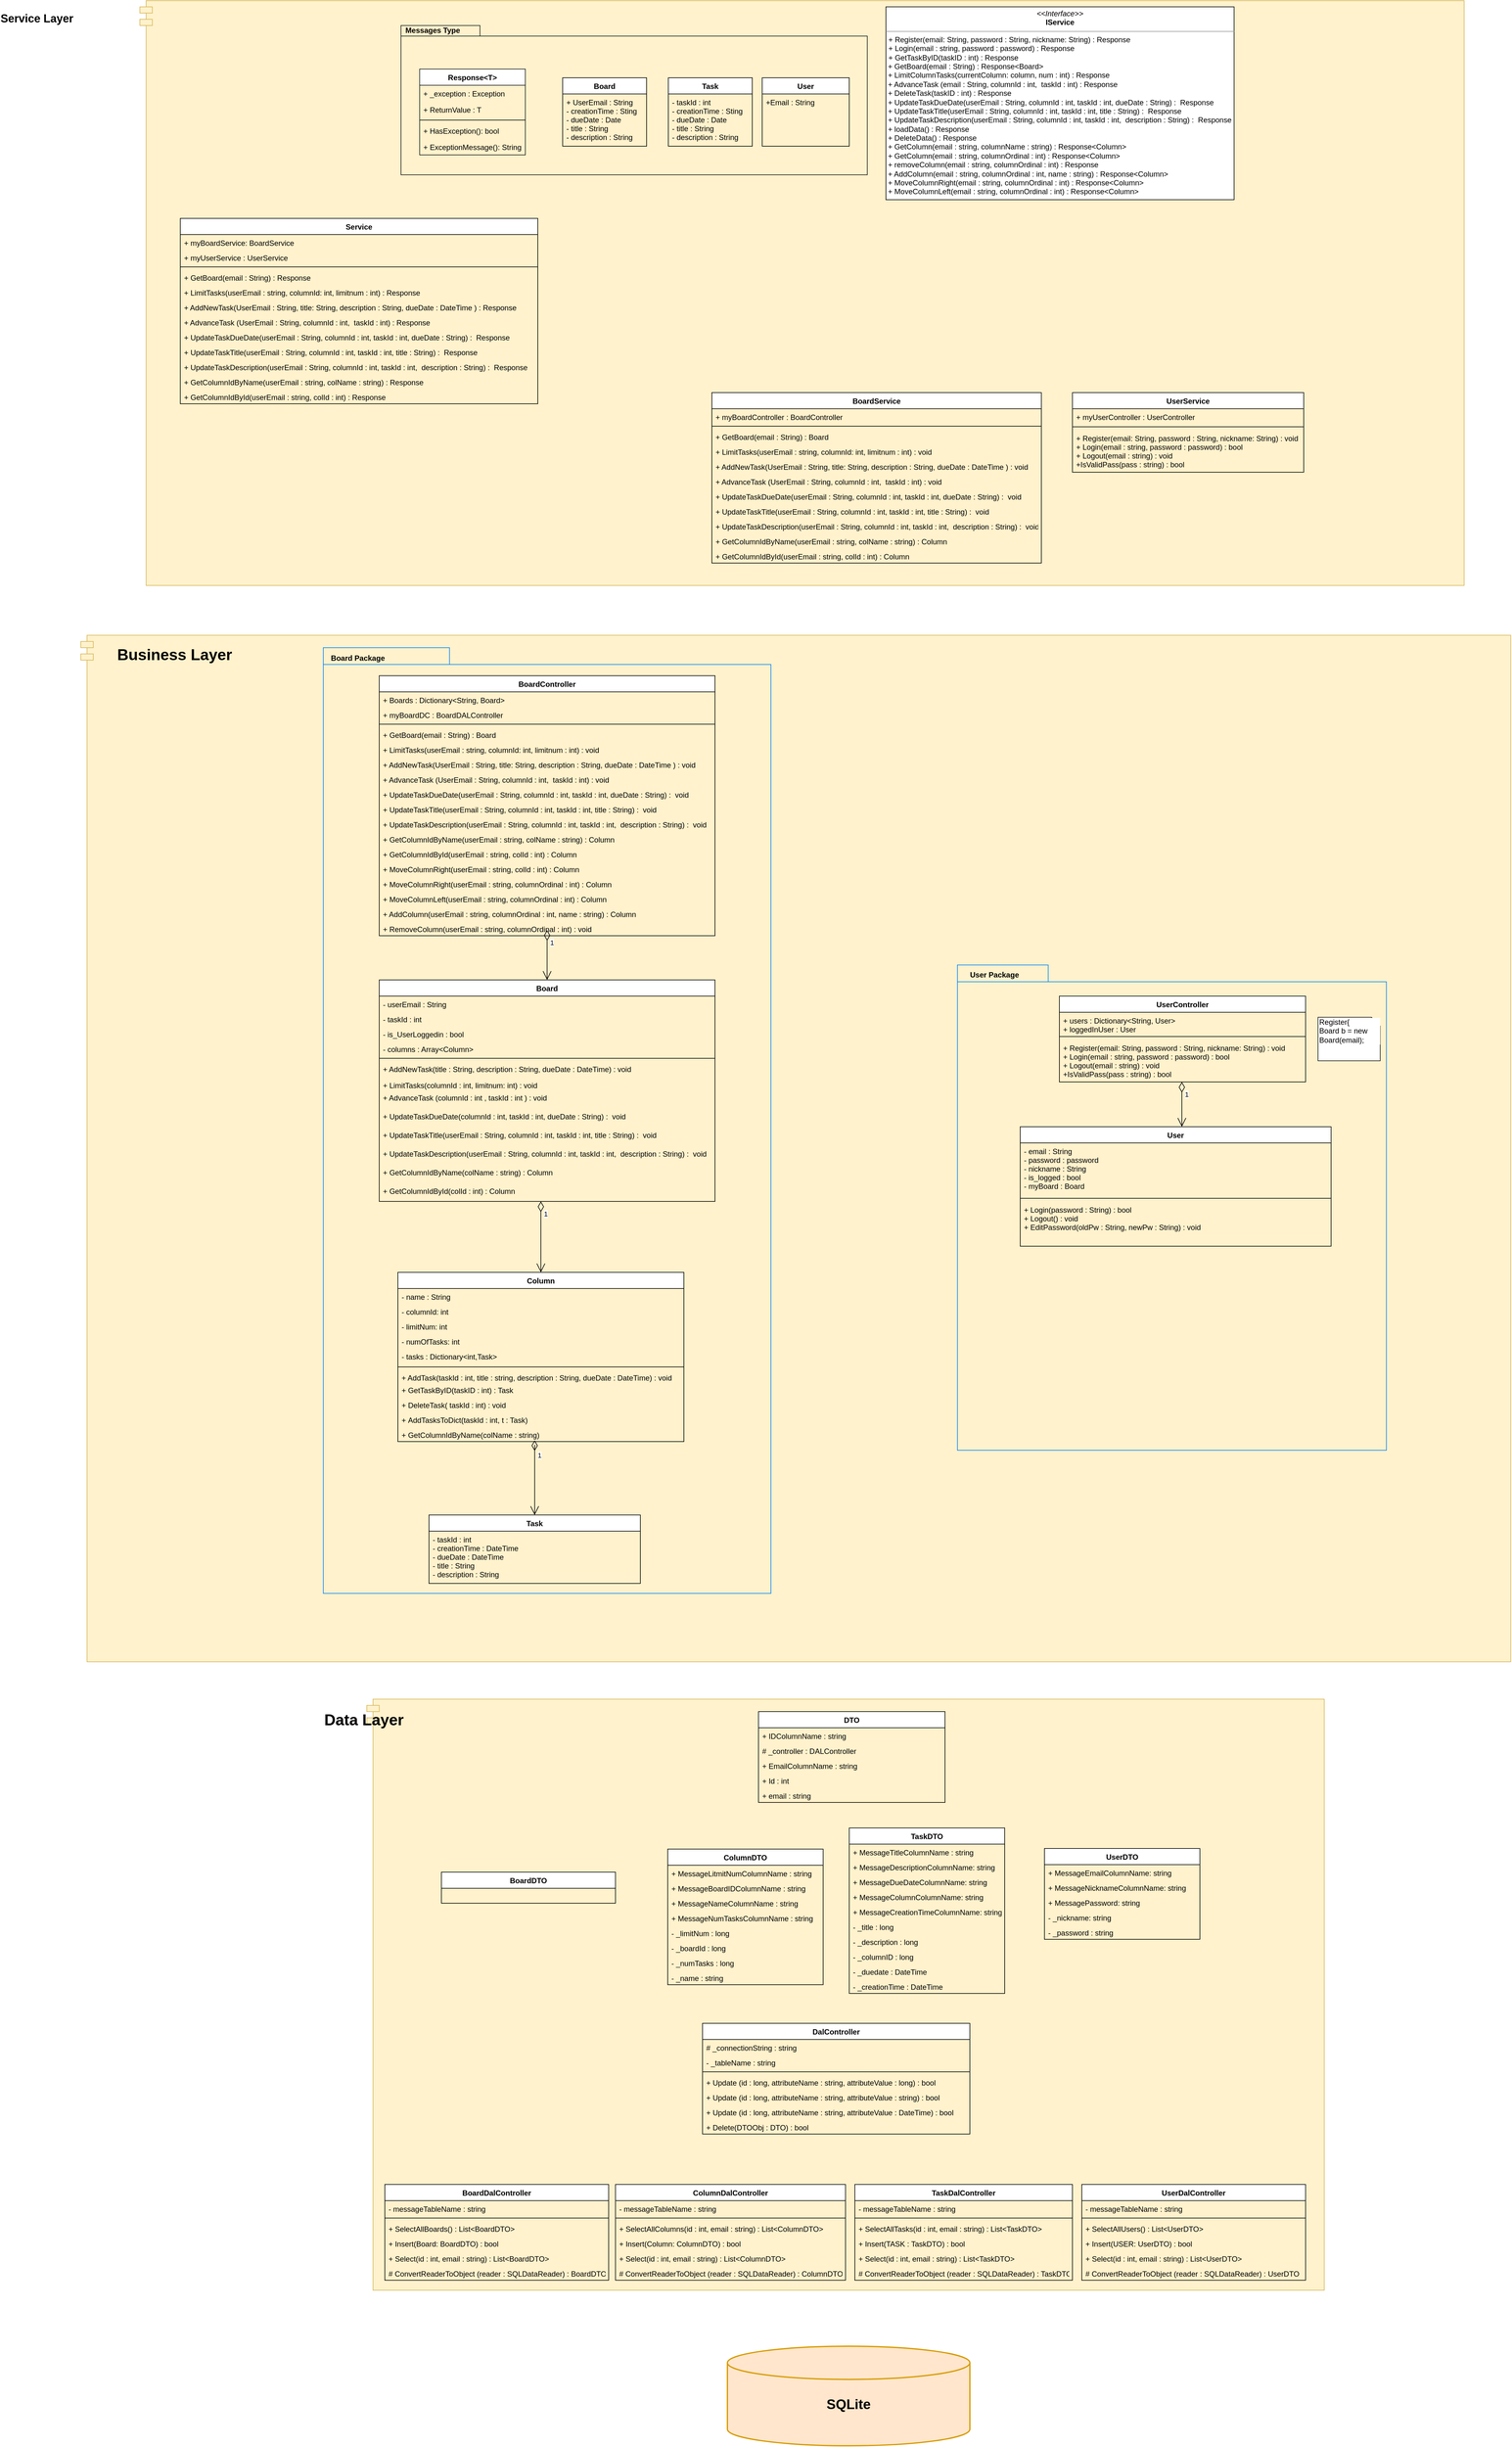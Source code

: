 <mxfile version="13.1.2" type="github">
  <diagram id="-RquYQ_NJTg_AUpqB6Ne" name="Page-1">
    <mxGraphModel dx="2706" dy="3274" grid="1" gridSize="10" guides="1" tooltips="1" connect="1" arrows="1" fold="1" page="1" pageScale="1" pageWidth="827" pageHeight="1169" math="0" shadow="0">
      <root>
        <mxCell id="0" />
        <mxCell id="1" parent="0" />
        <mxCell id="ltBjUtxW135NRDKXW1PK-76" value="Service Layer" style="shape=module;align=right;spacingLeft=999;align=center;verticalAlign=bottom;startSize=26;fillColor=#fff2cc;strokeColor=#d6b656;labelPosition=left;verticalLabelPosition=top;spacingRight=-800;spacingBottom=-40;fontSize=18;fontStyle=1" parent="1" vertex="1">
          <mxGeometry x="-435" y="-1860" width="2130" height="940" as="geometry" />
        </mxCell>
        <mxCell id="f_YDxazfHKyXnQlS2BQ8-2" value="Messages Type" style="shape=folder;fontStyle=1;spacingTop=10;tabWidth=127;tabHeight=17;tabPosition=left;html=1;verticalAlign=bottom;align=right;spacingBottom=-17;horizontal=1;labelPosition=left;verticalLabelPosition=top;spacingRight=-96;fillColor=#fff2cc;strokeColor=#1A1A1A;" parent="1" vertex="1">
          <mxGeometry x="-15" y="-1820" width="750" height="240" as="geometry" />
        </mxCell>
        <mxCell id="PzMGgS6Cn8ioZ-nRno0Y-10" value="Data Layer" style="shape=module;align=center;spacingLeft=-999;align=center;verticalAlign=bottom;strokeColor=#d6b656;fillColor=#fff2cc;labelPosition=center;verticalLabelPosition=top;whiteSpace=wrap;spacingRight=550;spacingBottom=-50;fontSize=25;fontStyle=1" parent="1" vertex="1">
          <mxGeometry x="-70" y="870" width="1540" height="950" as="geometry" />
        </mxCell>
        <mxCell id="7azGiuc3Ixv7HJGIlcdi-23" value="Business Layer" style="shape=module;align=center;spacingLeft=-999;align=center;verticalAlign=bottom;fillColor=#fff2cc;strokeColor=#d6b656;labelPosition=center;verticalLabelPosition=top;spacingRight=999;spacingBottom=-45;fontSize=25;fontStyle=1" parent="1" vertex="1">
          <mxGeometry x="-530" y="-840" width="2300" height="1650" as="geometry" />
        </mxCell>
        <mxCell id="7azGiuc3Ixv7HJGIlcdi-16" value="Board Package" style="shape=folder;fontStyle=1;spacingTop=-2;tabWidth=203;tabHeight=27;tabPosition=left;html=1;fillColor=none;labelPosition=left;verticalLabelPosition=top;align=right;verticalAlign=bottom;spacingBottom=-26;spacingRight=-100;strokeColor=#007FFF;" parent="1" vertex="1">
          <mxGeometry x="-140" y="-820" width="720" height="1520" as="geometry" />
        </mxCell>
        <mxCell id="7azGiuc3Ixv7HJGIlcdi-17" value="User Package" style="shape=folder;fontStyle=1;spacingTop=10;tabWidth=146;tabHeight=27;tabPosition=left;html=1;fillColor=none;labelPosition=left;verticalLabelPosition=top;align=right;verticalAlign=bottom;spacingRight=-100;spacingBottom=-25;strokeColor=#007FFF;" parent="1" vertex="1">
          <mxGeometry x="880" y="-310" width="690" height="780" as="geometry" />
        </mxCell>
        <mxCell id="ltBjUtxW135NRDKXW1PK-77" value="BoardController" style="swimlane;fontStyle=1;align=center;verticalAlign=top;childLayout=stackLayout;horizontal=1;startSize=26;horizontalStack=0;resizeParent=1;resizeParentMax=0;resizeLast=0;collapsible=1;marginBottom=0;" parent="1" vertex="1">
          <mxGeometry x="-50" y="-775" width="540" height="418" as="geometry" />
        </mxCell>
        <mxCell id="ltBjUtxW135NRDKXW1PK-78" value="+ Boards : Dictionary&lt;String, Board&gt;&#xa;" style="text;align=left;verticalAlign=top;spacingLeft=4;spacingRight=4;overflow=hidden;rotatable=0;points=[[0,0.5],[1,0.5]];portConstraint=eastwest;" parent="ltBjUtxW135NRDKXW1PK-77" vertex="1">
          <mxGeometry y="26" width="540" height="24" as="geometry" />
        </mxCell>
        <mxCell id="TTnJjQzm0ArWal8KWD2n-71" value="+ myBoardDC : BoardDALController" style="text;align=left;verticalAlign=top;spacingLeft=4;spacingRight=4;overflow=hidden;rotatable=0;points=[[0,0.5],[1,0.5]];portConstraint=eastwest;" vertex="1" parent="ltBjUtxW135NRDKXW1PK-77">
          <mxGeometry y="50" width="540" height="24" as="geometry" />
        </mxCell>
        <mxCell id="f_YDxazfHKyXnQlS2BQ8-43" value="" style="line;strokeWidth=1;fillColor=none;align=left;verticalAlign=middle;spacingTop=-1;spacingLeft=3;spacingRight=3;rotatable=0;labelPosition=right;points=[];portConstraint=eastwest;labelBackgroundColor=#ffffff;" parent="ltBjUtxW135NRDKXW1PK-77" vertex="1">
          <mxGeometry y="74" width="540" height="8" as="geometry" />
        </mxCell>
        <mxCell id="ltBjUtxW135NRDKXW1PK-88" value="+ GetBoard(email : String) : Board&#xa;" style="text;align=left;verticalAlign=top;spacingLeft=4;spacingRight=4;overflow=hidden;rotatable=0;points=[[0,0.5],[1,0.5]];portConstraint=eastwest;" parent="ltBjUtxW135NRDKXW1PK-77" vertex="1">
          <mxGeometry y="82" width="540" height="24" as="geometry" />
        </mxCell>
        <mxCell id="ltBjUtxW135NRDKXW1PK-79" value="+ LimitTasks(userEmail : string, columnId: int, limitnum : int) : void&#xa;" style="text;align=left;verticalAlign=top;spacingLeft=4;spacingRight=4;overflow=hidden;rotatable=0;points=[[0,0.5],[1,0.5]];portConstraint=eastwest;" parent="ltBjUtxW135NRDKXW1PK-77" vertex="1">
          <mxGeometry y="106" width="540" height="24" as="geometry" />
        </mxCell>
        <mxCell id="f_YDxazfHKyXnQlS2BQ8-45" value="+ AddNewTask(UserEmail : String, title: String, description : String, dueDate : DateTime ) : void&#xa;&#xa;" style="text;align=left;verticalAlign=top;spacingLeft=4;spacingRight=4;overflow=hidden;rotatable=0;points=[[0,0.5],[1,0.5]];portConstraint=eastwest;" parent="ltBjUtxW135NRDKXW1PK-77" vertex="1">
          <mxGeometry y="130" width="540" height="24" as="geometry" />
        </mxCell>
        <mxCell id="ltBjUtxW135NRDKXW1PK-80" value="+ AdvanceTask (UserEmail : String, columnId : int,  taskId : int) : void" style="text;align=left;verticalAlign=top;spacingLeft=4;spacingRight=4;overflow=hidden;rotatable=0;points=[[0,0.5],[1,0.5]];portConstraint=eastwest;" parent="ltBjUtxW135NRDKXW1PK-77" vertex="1">
          <mxGeometry y="154" width="540" height="24" as="geometry" />
        </mxCell>
        <mxCell id="ltBjUtxW135NRDKXW1PK-82" value="+ UpdateTaskDueDate(userEmail : String, columnId : int, taskId : int, dueDate : String) :  void&#xa;&#xa;" style="text;align=left;verticalAlign=top;spacingLeft=4;spacingRight=4;overflow=hidden;rotatable=0;points=[[0,0.5],[1,0.5]];portConstraint=eastwest;" parent="ltBjUtxW135NRDKXW1PK-77" vertex="1">
          <mxGeometry y="178" width="540" height="24" as="geometry" />
        </mxCell>
        <mxCell id="ltBjUtxW135NRDKXW1PK-83" value="+ UpdateTaskTitle(userEmail : String, columnId : int, taskId : int, title : String) :  void&#xa;" style="text;align=left;verticalAlign=top;spacingLeft=4;spacingRight=4;overflow=hidden;rotatable=0;points=[[0,0.5],[1,0.5]];portConstraint=eastwest;" parent="ltBjUtxW135NRDKXW1PK-77" vertex="1">
          <mxGeometry y="202" width="540" height="24" as="geometry" />
        </mxCell>
        <mxCell id="ltBjUtxW135NRDKXW1PK-84" value="+ UpdateTaskDescription(userEmail : String, columnId : int, taskId : int,  description : String) :  void&#xa;" style="text;align=left;verticalAlign=top;spacingLeft=4;spacingRight=4;overflow=hidden;rotatable=0;points=[[0,0.5],[1,0.5]];portConstraint=eastwest;" parent="ltBjUtxW135NRDKXW1PK-77" vertex="1">
          <mxGeometry y="226" width="540" height="24" as="geometry" />
        </mxCell>
        <mxCell id="PlvojTVU_Txq_sQHf2pY-10" value="+ GetColumnIdByName(userEmail : string, colName : string) : Column" style="text;align=left;verticalAlign=top;spacingLeft=4;spacingRight=4;overflow=hidden;rotatable=0;points=[[0,0.5],[1,0.5]];portConstraint=eastwest;" parent="ltBjUtxW135NRDKXW1PK-77" vertex="1">
          <mxGeometry y="250" width="540" height="24" as="geometry" />
        </mxCell>
        <mxCell id="PlvojTVU_Txq_sQHf2pY-11" value="+ GetColumnIdById(userEmail : string, colId : int) : Column" style="text;align=left;verticalAlign=top;spacingLeft=4;spacingRight=4;overflow=hidden;rotatable=0;points=[[0,0.5],[1,0.5]];portConstraint=eastwest;" parent="ltBjUtxW135NRDKXW1PK-77" vertex="1">
          <mxGeometry y="274" width="540" height="24" as="geometry" />
        </mxCell>
        <mxCell id="TTnJjQzm0ArWal8KWD2n-72" value="+ MoveColumnRight(userEmail : string, colId : int) : Column" style="text;align=left;verticalAlign=top;spacingLeft=4;spacingRight=4;overflow=hidden;rotatable=0;points=[[0,0.5],[1,0.5]];portConstraint=eastwest;" vertex="1" parent="ltBjUtxW135NRDKXW1PK-77">
          <mxGeometry y="298" width="540" height="24" as="geometry" />
        </mxCell>
        <mxCell id="TTnJjQzm0ArWal8KWD2n-74" value="+ MoveColumnRight(userEmail : string, columnOrdinal : int) : Column" style="text;align=left;verticalAlign=top;spacingLeft=4;spacingRight=4;overflow=hidden;rotatable=0;points=[[0,0.5],[1,0.5]];portConstraint=eastwest;" vertex="1" parent="ltBjUtxW135NRDKXW1PK-77">
          <mxGeometry y="322" width="540" height="24" as="geometry" />
        </mxCell>
        <mxCell id="TTnJjQzm0ArWal8KWD2n-73" value="+ MoveColumnLeft(userEmail : string, columnOrdinal : int) : Column" style="text;align=left;verticalAlign=top;spacingLeft=4;spacingRight=4;overflow=hidden;rotatable=0;points=[[0,0.5],[1,0.5]];portConstraint=eastwest;" vertex="1" parent="ltBjUtxW135NRDKXW1PK-77">
          <mxGeometry y="346" width="540" height="24" as="geometry" />
        </mxCell>
        <mxCell id="TTnJjQzm0ArWal8KWD2n-75" value="+ AddColumn(userEmail : string, columnOrdinal : int, name : string) : Column" style="text;align=left;verticalAlign=top;spacingLeft=4;spacingRight=4;overflow=hidden;rotatable=0;points=[[0,0.5],[1,0.5]];portConstraint=eastwest;" vertex="1" parent="ltBjUtxW135NRDKXW1PK-77">
          <mxGeometry y="370" width="540" height="24" as="geometry" />
        </mxCell>
        <mxCell id="TTnJjQzm0ArWal8KWD2n-76" value="+ RemoveColumn(userEmail : string, columnOrdinal : int) : void" style="text;align=left;verticalAlign=top;spacingLeft=4;spacingRight=4;overflow=hidden;rotatable=0;points=[[0,0.5],[1,0.5]];portConstraint=eastwest;" vertex="1" parent="ltBjUtxW135NRDKXW1PK-77">
          <mxGeometry y="394" width="540" height="24" as="geometry" />
        </mxCell>
        <mxCell id="PlvojTVU_Txq_sQHf2pY-31" value="Service" style="swimlane;fontStyle=1;align=center;verticalAlign=top;childLayout=stackLayout;horizontal=1;startSize=26;horizontalStack=0;resizeParent=1;resizeParentMax=0;resizeLast=0;collapsible=1;marginBottom=0;" parent="1" vertex="1">
          <mxGeometry x="-370" y="-1510" width="575" height="298" as="geometry" />
        </mxCell>
        <mxCell id="PlvojTVU_Txq_sQHf2pY-32" value="+ myBoardService: BoardService" style="text;align=left;verticalAlign=top;spacingLeft=4;spacingRight=4;overflow=hidden;rotatable=0;points=[[0,0.5],[1,0.5]];portConstraint=eastwest;" parent="PlvojTVU_Txq_sQHf2pY-31" vertex="1">
          <mxGeometry y="26" width="575" height="24" as="geometry" />
        </mxCell>
        <mxCell id="PlvojTVU_Txq_sQHf2pY-43" value="+ myUserService : UserService" style="text;align=left;verticalAlign=top;spacingLeft=4;spacingRight=4;overflow=hidden;rotatable=0;points=[[0,0.5],[1,0.5]];portConstraint=eastwest;" parent="PlvojTVU_Txq_sQHf2pY-31" vertex="1">
          <mxGeometry y="50" width="575" height="24" as="geometry" />
        </mxCell>
        <mxCell id="PlvojTVU_Txq_sQHf2pY-33" value="" style="line;strokeWidth=1;fillColor=none;align=left;verticalAlign=middle;spacingTop=-1;spacingLeft=3;spacingRight=3;rotatable=0;labelPosition=right;points=[];portConstraint=eastwest;labelBackgroundColor=#ffffff;" parent="PlvojTVU_Txq_sQHf2pY-31" vertex="1">
          <mxGeometry y="74" width="575" height="8" as="geometry" />
        </mxCell>
        <mxCell id="PlvojTVU_Txq_sQHf2pY-34" value="+ GetBoard(email : String) : Response&#xa;" style="text;align=left;verticalAlign=top;spacingLeft=4;spacingRight=4;overflow=hidden;rotatable=0;points=[[0,0.5],[1,0.5]];portConstraint=eastwest;" parent="PlvojTVU_Txq_sQHf2pY-31" vertex="1">
          <mxGeometry y="82" width="575" height="24" as="geometry" />
        </mxCell>
        <mxCell id="PlvojTVU_Txq_sQHf2pY-35" value="+ LimitTasks(userEmail : string, columnId: int, limitnum : int) : Response&#xa;" style="text;align=left;verticalAlign=top;spacingLeft=4;spacingRight=4;overflow=hidden;rotatable=0;points=[[0,0.5],[1,0.5]];portConstraint=eastwest;" parent="PlvojTVU_Txq_sQHf2pY-31" vertex="1">
          <mxGeometry y="106" width="575" height="24" as="geometry" />
        </mxCell>
        <mxCell id="PlvojTVU_Txq_sQHf2pY-36" value="+ AddNewTask(UserEmail : String, title: String, description : String, dueDate : DateTime ) : Response&#xa;&#xa;" style="text;align=left;verticalAlign=top;spacingLeft=4;spacingRight=4;overflow=hidden;rotatable=0;points=[[0,0.5],[1,0.5]];portConstraint=eastwest;" parent="PlvojTVU_Txq_sQHf2pY-31" vertex="1">
          <mxGeometry y="130" width="575" height="24" as="geometry" />
        </mxCell>
        <mxCell id="PlvojTVU_Txq_sQHf2pY-37" value="+ AdvanceTask (UserEmail : String, columnId : int,  taskId : int) : Response" style="text;align=left;verticalAlign=top;spacingLeft=4;spacingRight=4;overflow=hidden;rotatable=0;points=[[0,0.5],[1,0.5]];portConstraint=eastwest;" parent="PlvojTVU_Txq_sQHf2pY-31" vertex="1">
          <mxGeometry y="154" width="575" height="24" as="geometry" />
        </mxCell>
        <mxCell id="PlvojTVU_Txq_sQHf2pY-38" value="+ UpdateTaskDueDate(userEmail : String, columnId : int, taskId : int, dueDate : String) :  Response&#xa;&#xa;" style="text;align=left;verticalAlign=top;spacingLeft=4;spacingRight=4;overflow=hidden;rotatable=0;points=[[0,0.5],[1,0.5]];portConstraint=eastwest;" parent="PlvojTVU_Txq_sQHf2pY-31" vertex="1">
          <mxGeometry y="178" width="575" height="24" as="geometry" />
        </mxCell>
        <mxCell id="PlvojTVU_Txq_sQHf2pY-39" value="+ UpdateTaskTitle(userEmail : String, columnId : int, taskId : int, title : String) :  Response&#xa;" style="text;align=left;verticalAlign=top;spacingLeft=4;spacingRight=4;overflow=hidden;rotatable=0;points=[[0,0.5],[1,0.5]];portConstraint=eastwest;" parent="PlvojTVU_Txq_sQHf2pY-31" vertex="1">
          <mxGeometry y="202" width="575" height="24" as="geometry" />
        </mxCell>
        <mxCell id="PlvojTVU_Txq_sQHf2pY-40" value="+ UpdateTaskDescription(userEmail : String, columnId : int, taskId : int,  description : String) :  Response&#xa;" style="text;align=left;verticalAlign=top;spacingLeft=4;spacingRight=4;overflow=hidden;rotatable=0;points=[[0,0.5],[1,0.5]];portConstraint=eastwest;" parent="PlvojTVU_Txq_sQHf2pY-31" vertex="1">
          <mxGeometry y="226" width="575" height="24" as="geometry" />
        </mxCell>
        <mxCell id="PlvojTVU_Txq_sQHf2pY-41" value="+ GetColumnIdByName(userEmail : string, colName : string) : Response" style="text;align=left;verticalAlign=top;spacingLeft=4;spacingRight=4;overflow=hidden;rotatable=0;points=[[0,0.5],[1,0.5]];portConstraint=eastwest;" parent="PlvojTVU_Txq_sQHf2pY-31" vertex="1">
          <mxGeometry y="250" width="575" height="24" as="geometry" />
        </mxCell>
        <mxCell id="PlvojTVU_Txq_sQHf2pY-42" value="+ GetColumnIdById(userEmail : string, colId : int) : Response" style="text;align=left;verticalAlign=top;spacingLeft=4;spacingRight=4;overflow=hidden;rotatable=0;points=[[0,0.5],[1,0.5]];portConstraint=eastwest;" parent="PlvojTVU_Txq_sQHf2pY-31" vertex="1">
          <mxGeometry y="274" width="575" height="24" as="geometry" />
        </mxCell>
        <mxCell id="ltBjUtxW135NRDKXW1PK-75" value="&lt;b&gt;&lt;font style=&quot;font-size: 22px&quot;&gt;SQLite&lt;/font&gt;&lt;/b&gt;" style="strokeWidth=2;html=1;shape=mxgraph.flowchart.database;whiteSpace=wrap;startSize=26;spacingBottom=-28;fillColor=#ffe6cc;strokeColor=#d79b00;" parent="1" vertex="1">
          <mxGeometry x="510" y="1910" width="390" height="160" as="geometry" />
        </mxCell>
        <mxCell id="ltBjUtxW135NRDKXW1PK-92" value="&lt;p style=&quot;margin: 0px ; margin-top: 4px ; text-align: center&quot;&gt;&lt;i&gt;&amp;lt;&amp;lt;Interface&amp;gt;&amp;gt;&lt;/i&gt;&lt;br&gt;&lt;b&gt;IService&lt;/b&gt;&lt;/p&gt;&lt;hr size=&quot;1&quot;&gt;&lt;p style=&quot;margin: 0px ; margin-left: 4px&quot;&gt;&lt;/p&gt;&lt;p style=&quot;margin: 0px ; margin-left: 4px&quot;&gt;+ Register(email: String, password : String, nickname: String) : Response&lt;br&gt;&lt;/p&gt;&lt;p style=&quot;margin: 0px ; margin-left: 4px&quot;&gt;+ Login(email : string, password : password) : Response&lt;br&gt;&lt;/p&gt;&lt;p style=&quot;margin: 0px ; margin-left: 4px&quot;&gt;+ GetTaskByID(taskID : int) : Response&lt;/p&gt;&lt;div style=&quot;padding: 0px ; margin: 0px&quot;&gt;&amp;nbsp;+ GetBoard(email : String) : Response&amp;lt;Board&amp;gt;&lt;span&gt;&amp;nbsp;&lt;/span&gt;&lt;/div&gt;&amp;nbsp;+ LimitColumnTasks(currentColumn: column, num : int) : Response&lt;br&gt;&amp;nbsp;+ AdvanceTask (email : String, columnId : int,&amp;nbsp; taskId : int) : Response&lt;br&gt;&amp;nbsp;+ DeleteTask(taskID : int) : Response&lt;span&gt;&amp;nbsp;&lt;/span&gt;&lt;br&gt;&amp;nbsp;+ UpdateTaskDueDate(userEmail : String, columnId : int, taskId : int, dueDate : String) :&amp;nbsp; Response&lt;br&gt;&amp;nbsp;+ UpdateTaskTitle(userEmail : String, columnId : int, taskId : int, title : String) :&amp;nbsp; Response&lt;div style=&quot;padding: 0px ; margin: 0px&quot;&gt;&amp;nbsp;+ UpdateTaskDescription(userEmail : String, columnId : int, taskId : int,&amp;nbsp; description : String) :&amp;nbsp; Response&lt;div style=&quot;padding: 0px ; margin: 0px&quot;&gt;&amp;nbsp;+ loadData() : Response&lt;/div&gt;&lt;div style=&quot;padding: 0px ; margin: 0px&quot;&gt;&amp;nbsp;+ DeleteData() : Response&lt;/div&gt;&lt;div style=&quot;padding: 0px ; margin: 0px&quot;&gt;&amp;nbsp;+ GetColumn(email : string, columnName : string) : Response&amp;lt;Column&amp;gt;&lt;/div&gt;&lt;div style=&quot;padding: 0px ; margin: 0px&quot;&gt;&amp;nbsp;+ GetColumn(email : string, columnOrdinal : int) : Response&amp;lt;Column&amp;gt;&lt;/div&gt;&lt;div style=&quot;padding: 0px ; margin: 0px&quot;&gt;&amp;nbsp;+ removeColumn(email : string, columnOrdinal : int) : Response&lt;br&gt;&lt;/div&gt;&lt;div style=&quot;padding: 0px ; margin: 0px&quot;&gt;&amp;nbsp;+ AddColumn(email : string, columnOrdinal : int, name : string) : Response&amp;lt;Column&amp;gt;&amp;nbsp;&lt;br&gt;&lt;/div&gt;&lt;div style=&quot;padding: 0px ; margin: 0px&quot;&gt;&amp;nbsp;+ MoveColumnRight(email : string, columnOrdinal : int) : Response&amp;lt;Column&amp;gt;&lt;br&gt;&lt;/div&gt;&lt;div style=&quot;padding: 0px ; margin: 0px&quot;&gt;&amp;nbsp;+ MoveColumnLeft(email : string, columnOrdinal : int) : Response&amp;lt;Column&amp;gt;&lt;br&gt;&lt;/div&gt;&lt;/div&gt;" style="verticalAlign=top;align=left;overflow=fill;fontSize=12;fontFamily=Helvetica;html=1;startSize=26;" parent="1" vertex="1">
          <mxGeometry x="765" y="-1850" width="560" height="310" as="geometry" />
        </mxCell>
        <mxCell id="f_YDxazfHKyXnQlS2BQ8-60" value="Register{&lt;br&gt;Board b = new Board(email);" style="shape=note;whiteSpace=wrap;html=1;size=14;verticalAlign=top;align=left;spacingTop=-6;labelBackgroundColor=#ffffff;strokeColor=#1A1A1A;fillColor=#FFFFFF;" parent="1" vertex="1">
          <mxGeometry x="1460" y="-226" width="100" height="70" as="geometry" />
        </mxCell>
        <mxCell id="ltBjUtxW135NRDKXW1PK-23" value="UserController" style="swimlane;fontStyle=1;align=center;verticalAlign=top;childLayout=stackLayout;horizontal=1;startSize=26;horizontalStack=0;resizeParent=1;resizeParentMax=0;resizeLast=0;collapsible=1;marginBottom=0;" parent="1" vertex="1">
          <mxGeometry x="1044" y="-260" width="396" height="138" as="geometry" />
        </mxCell>
        <mxCell id="f_YDxazfHKyXnQlS2BQ8-47" value="+ users : Dictionary&lt;String, User&gt;&#xa;+ loggedInUser : User" style="text;align=left;verticalAlign=top;spacingLeft=4;spacingRight=4;overflow=hidden;rotatable=0;points=[[0,0.5],[1,0.5]];portConstraint=eastwest;" parent="ltBjUtxW135NRDKXW1PK-23" vertex="1">
          <mxGeometry y="26" width="396" height="34" as="geometry" />
        </mxCell>
        <mxCell id="f_YDxazfHKyXnQlS2BQ8-46" value="" style="line;strokeWidth=1;fillColor=none;align=left;verticalAlign=middle;spacingTop=-1;spacingLeft=3;spacingRight=3;rotatable=0;labelPosition=right;points=[];portConstraint=eastwest;" parent="ltBjUtxW135NRDKXW1PK-23" vertex="1">
          <mxGeometry y="60" width="396" height="10" as="geometry" />
        </mxCell>
        <mxCell id="ltBjUtxW135NRDKXW1PK-24" value="+ Register(email: String, password : String, nickname: String) : void&#xa;+ Login(email : string, password : password) : bool&#xa;+ Logout(email : string) : void&#xa;+IsValidPass(pass : string) : bool" style="text;align=left;verticalAlign=top;spacingLeft=4;spacingRight=4;overflow=hidden;rotatable=0;points=[[0,0.5],[1,0.5]];portConstraint=eastwest;" parent="ltBjUtxW135NRDKXW1PK-23" vertex="1">
          <mxGeometry y="70" width="396" height="68" as="geometry" />
        </mxCell>
        <mxCell id="Bc8iCjD8DV4jMRBxt45--7" value="User" style="swimlane;fontStyle=1;align=center;verticalAlign=top;childLayout=stackLayout;horizontal=1;startSize=26;horizontalStack=0;resizeParent=1;resizeParentMax=0;resizeLast=0;collapsible=1;marginBottom=0;fillColor=#FFFFFF;" parent="1" vertex="1">
          <mxGeometry x="981" y="-50" width="500" height="192" as="geometry" />
        </mxCell>
        <mxCell id="Bc8iCjD8DV4jMRBxt45--8" value="- email : String&#xa;- password : password&#xa;- nickname : String&#xa;- is_logged : bool&#xa;- myBoard : Board" style="text;align=left;verticalAlign=top;spacingLeft=4;spacingRight=4;overflow=hidden;rotatable=0;points=[[0,0.5],[1,0.5]];portConstraint=eastwest;" parent="Bc8iCjD8DV4jMRBxt45--7" vertex="1">
          <mxGeometry y="26" width="500" height="84" as="geometry" />
        </mxCell>
        <mxCell id="Bc8iCjD8DV4jMRBxt45--9" value="" style="line;strokeWidth=1;fillColor=none;align=left;verticalAlign=middle;spacingTop=-1;spacingLeft=3;spacingRight=3;rotatable=0;labelPosition=right;points=[];portConstraint=eastwest;" parent="Bc8iCjD8DV4jMRBxt45--7" vertex="1">
          <mxGeometry y="110" width="500" height="10" as="geometry" />
        </mxCell>
        <mxCell id="Bc8iCjD8DV4jMRBxt45--10" value="+ Login(password : String) : bool&#xa;+ Logout() : void&#xa;+ EditPassword(oldPw : String, newPw : String) : void&#xa;" style="text;strokeColor=none;fillColor=none;align=left;verticalAlign=top;spacingLeft=4;spacingRight=4;overflow=hidden;rotatable=0;points=[[0,0.5],[1,0.5]];portConstraint=eastwest;" parent="Bc8iCjD8DV4jMRBxt45--7" vertex="1">
          <mxGeometry y="120" width="500" height="72" as="geometry" />
        </mxCell>
        <mxCell id="7azGiuc3Ixv7HJGIlcdi-8" value="Board" style="swimlane;fontStyle=1;align=center;verticalAlign=top;childLayout=stackLayout;horizontal=1;startSize=26;horizontalStack=0;resizeParent=1;resizeParentMax=0;resizeLast=0;collapsible=1;marginBottom=0;" parent="1" vertex="1">
          <mxGeometry x="-50" y="-286" width="540" height="356" as="geometry" />
        </mxCell>
        <mxCell id="7azGiuc3Ixv7HJGIlcdi-9" value="- userEmail : String" style="text;strokeColor=none;fillColor=none;align=left;verticalAlign=top;spacingLeft=4;spacingRight=4;overflow=hidden;rotatable=0;points=[[0,0.5],[1,0.5]];portConstraint=eastwest;" parent="7azGiuc3Ixv7HJGIlcdi-8" vertex="1">
          <mxGeometry y="26" width="540" height="24" as="geometry" />
        </mxCell>
        <mxCell id="PlvojTVU_Txq_sQHf2pY-6" value="- taskId : int" style="text;strokeColor=none;fillColor=none;align=left;verticalAlign=top;spacingLeft=4;spacingRight=4;overflow=hidden;rotatable=0;points=[[0,0.5],[1,0.5]];portConstraint=eastwest;" parent="7azGiuc3Ixv7HJGIlcdi-8" vertex="1">
          <mxGeometry y="50" width="540" height="24" as="geometry" />
        </mxCell>
        <mxCell id="ltBjUtxW135NRDKXW1PK-17" value="- is_UserLoggedin : bool" style="text;strokeColor=none;fillColor=none;align=left;verticalAlign=top;spacingLeft=4;spacingRight=4;overflow=hidden;rotatable=0;points=[[0,0.5],[1,0.5]];portConstraint=eastwest;" parent="7azGiuc3Ixv7HJGIlcdi-8" vertex="1">
          <mxGeometry y="74" width="540" height="24" as="geometry" />
        </mxCell>
        <mxCell id="PlvojTVU_Txq_sQHf2pY-7" value="- columns : Array&lt;Column&gt;" style="text;strokeColor=none;fillColor=none;align=left;verticalAlign=top;spacingLeft=4;spacingRight=4;overflow=hidden;rotatable=0;points=[[0,0.5],[1,0.5]];portConstraint=eastwest;" parent="7azGiuc3Ixv7HJGIlcdi-8" vertex="1">
          <mxGeometry y="98" width="540" height="24" as="geometry" />
        </mxCell>
        <mxCell id="7azGiuc3Ixv7HJGIlcdi-11" value="" style="line;strokeWidth=1;fillColor=none;align=left;verticalAlign=middle;spacingTop=-1;spacingLeft=3;spacingRight=3;rotatable=0;labelPosition=right;points=[];portConstraint=eastwest;" parent="7azGiuc3Ixv7HJGIlcdi-8" vertex="1">
          <mxGeometry y="122" width="540" height="8" as="geometry" />
        </mxCell>
        <mxCell id="7azGiuc3Ixv7HJGIlcdi-12" value="+ AddNewTask(title : String, description : String, dueDate : DateTime) : void" style="text;strokeColor=none;fillColor=none;align=left;verticalAlign=top;spacingLeft=4;spacingRight=4;overflow=hidden;rotatable=0;points=[[0,0.5],[1,0.5]];portConstraint=eastwest;" parent="7azGiuc3Ixv7HJGIlcdi-8" vertex="1">
          <mxGeometry y="130" width="540" height="26" as="geometry" />
        </mxCell>
        <mxCell id="7azGiuc3Ixv7HJGIlcdi-13" value="+ LimitTasks(columnId : int, limitnum: int) : void&#xa;" style="text;strokeColor=none;fillColor=none;align=left;verticalAlign=top;spacingLeft=4;spacingRight=4;overflow=hidden;rotatable=0;points=[[0,0.5],[1,0.5]];portConstraint=eastwest;" parent="7azGiuc3Ixv7HJGIlcdi-8" vertex="1">
          <mxGeometry y="156" width="540" height="20" as="geometry" />
        </mxCell>
        <mxCell id="7azGiuc3Ixv7HJGIlcdi-14" value="+ AdvanceTask (columnId : int , taskId : int ) : void" style="text;strokeColor=none;fillColor=none;align=left;verticalAlign=top;spacingLeft=4;spacingRight=4;overflow=hidden;rotatable=0;points=[[0,0.5],[1,0.5]];portConstraint=eastwest;" parent="7azGiuc3Ixv7HJGIlcdi-8" vertex="1">
          <mxGeometry y="176" width="540" height="30" as="geometry" />
        </mxCell>
        <mxCell id="PzMGgS6Cn8ioZ-nRno0Y-2" value="+ UpdateTaskDueDate(columnId : int, taskId : int, dueDate : String) :  void&#xa;&#xa;" style="text;strokeColor=none;fillColor=none;align=left;verticalAlign=top;spacingLeft=4;spacingRight=4;overflow=hidden;rotatable=0;points=[[0,0.5],[1,0.5]];portConstraint=eastwest;" parent="7azGiuc3Ixv7HJGIlcdi-8" vertex="1">
          <mxGeometry y="206" width="540" height="30" as="geometry" />
        </mxCell>
        <mxCell id="PzMGgS6Cn8ioZ-nRno0Y-13" value="+ UpdateTaskTitle(userEmail : String, columnId : int, taskId : int, title : String) :  void&#xa;&#xa;&#xa;" style="text;strokeColor=none;fillColor=none;align=left;verticalAlign=top;spacingLeft=4;spacingRight=4;overflow=hidden;rotatable=0;points=[[0,0.5],[1,0.5]];portConstraint=eastwest;" parent="7azGiuc3Ixv7HJGIlcdi-8" vertex="1">
          <mxGeometry y="236" width="540" height="30" as="geometry" />
        </mxCell>
        <mxCell id="PzMGgS6Cn8ioZ-nRno0Y-14" value="+ UpdateTaskDescription(userEmail : String, columnId : int, taskId : int,  description : String) :  void&#xa;&#xa;&#xa;" style="text;strokeColor=none;fillColor=none;align=left;verticalAlign=top;spacingLeft=4;spacingRight=4;overflow=hidden;rotatable=0;points=[[0,0.5],[1,0.5]];portConstraint=eastwest;" parent="7azGiuc3Ixv7HJGIlcdi-8" vertex="1">
          <mxGeometry y="266" width="540" height="30" as="geometry" />
        </mxCell>
        <mxCell id="PlvojTVU_Txq_sQHf2pY-8" value="+ GetColumnIdByName(colName : string) : Column" style="text;strokeColor=none;fillColor=none;align=left;verticalAlign=top;spacingLeft=4;spacingRight=4;overflow=hidden;rotatable=0;points=[[0,0.5],[1,0.5]];portConstraint=eastwest;" parent="7azGiuc3Ixv7HJGIlcdi-8" vertex="1">
          <mxGeometry y="296" width="540" height="30" as="geometry" />
        </mxCell>
        <mxCell id="PlvojTVU_Txq_sQHf2pY-9" value="+ GetColumnIdById(colId : int) : Column" style="text;strokeColor=none;fillColor=none;align=left;verticalAlign=top;spacingLeft=4;spacingRight=4;overflow=hidden;rotatable=0;points=[[0,0.5],[1,0.5]];portConstraint=eastwest;" parent="7azGiuc3Ixv7HJGIlcdi-8" vertex="1">
          <mxGeometry y="326" width="540" height="30" as="geometry" />
        </mxCell>
        <mxCell id="TAwMk2L25y2mn7AtMvrn-1" value="Column" style="swimlane;fontStyle=1;align=center;verticalAlign=top;childLayout=stackLayout;horizontal=1;startSize=26;horizontalStack=0;resizeParent=1;resizeParentMax=0;resizeLast=0;collapsible=1;marginBottom=0;" parent="1" vertex="1">
          <mxGeometry x="-20" y="184" width="460" height="272" as="geometry" />
        </mxCell>
        <mxCell id="TAwMk2L25y2mn7AtMvrn-2" value="- name : String" style="text;strokeColor=none;fillColor=none;align=left;verticalAlign=top;spacingLeft=4;spacingRight=4;overflow=hidden;rotatable=0;points=[[0,0.5],[1,0.5]];portConstraint=eastwest;" parent="TAwMk2L25y2mn7AtMvrn-1" vertex="1">
          <mxGeometry y="26" width="460" height="24" as="geometry" />
        </mxCell>
        <mxCell id="PzMGgS6Cn8ioZ-nRno0Y-11" value="- columnId: int" style="text;strokeColor=none;fillColor=none;align=left;verticalAlign=top;spacingLeft=4;spacingRight=4;overflow=hidden;rotatable=0;points=[[0,0.5],[1,0.5]];portConstraint=eastwest;" parent="TAwMk2L25y2mn7AtMvrn-1" vertex="1">
          <mxGeometry y="50" width="460" height="24" as="geometry" />
        </mxCell>
        <mxCell id="ltBjUtxW135NRDKXW1PK-16" value="- limitNum: int" style="text;strokeColor=none;fillColor=none;align=left;verticalAlign=top;spacingLeft=4;spacingRight=4;overflow=hidden;rotatable=0;points=[[0,0.5],[1,0.5]];portConstraint=eastwest;" parent="TAwMk2L25y2mn7AtMvrn-1" vertex="1">
          <mxGeometry y="74" width="460" height="24" as="geometry" />
        </mxCell>
        <mxCell id="PlvojTVU_Txq_sQHf2pY-1" value="- numOfTasks: int" style="text;strokeColor=none;fillColor=none;align=left;verticalAlign=top;spacingLeft=4;spacingRight=4;overflow=hidden;rotatable=0;points=[[0,0.5],[1,0.5]];portConstraint=eastwest;" parent="TAwMk2L25y2mn7AtMvrn-1" vertex="1">
          <mxGeometry y="98" width="460" height="24" as="geometry" />
        </mxCell>
        <mxCell id="TAwMk2L25y2mn7AtMvrn-23" value="- tasks : Dictionary&lt;int,Task&gt;" style="text;strokeColor=none;fillColor=none;align=left;verticalAlign=top;spacingLeft=4;spacingRight=4;overflow=hidden;rotatable=0;points=[[0,0.5],[1,0.5]];portConstraint=eastwest;" parent="TAwMk2L25y2mn7AtMvrn-1" vertex="1">
          <mxGeometry y="122" width="460" height="26" as="geometry" />
        </mxCell>
        <mxCell id="TAwMk2L25y2mn7AtMvrn-3" value="" style="line;strokeWidth=1;fillColor=none;align=left;verticalAlign=middle;spacingTop=-1;spacingLeft=3;spacingRight=3;rotatable=0;labelPosition=right;points=[];portConstraint=eastwest;" parent="TAwMk2L25y2mn7AtMvrn-1" vertex="1">
          <mxGeometry y="148" width="460" height="8" as="geometry" />
        </mxCell>
        <mxCell id="f_YDxazfHKyXnQlS2BQ8-48" value="+ AddTask(taskId : int, title : string, description : String, dueDate : DateTime) : void" style="text;strokeColor=none;fillColor=none;align=left;verticalAlign=top;spacingLeft=4;spacingRight=4;overflow=hidden;rotatable=0;points=[[0,0.5],[1,0.5]];portConstraint=eastwest;" parent="TAwMk2L25y2mn7AtMvrn-1" vertex="1">
          <mxGeometry y="156" width="460" height="20" as="geometry" />
        </mxCell>
        <mxCell id="TAwMk2L25y2mn7AtMvrn-21" value="+ GetTaskByID(taskID : int) : Task" style="text;strokeColor=none;fillColor=none;align=left;verticalAlign=top;spacingLeft=4;spacingRight=4;overflow=hidden;rotatable=0;points=[[0,0.5],[1,0.5]];portConstraint=eastwest;" parent="TAwMk2L25y2mn7AtMvrn-1" vertex="1">
          <mxGeometry y="176" width="460" height="24" as="geometry" />
        </mxCell>
        <mxCell id="f_YDxazfHKyXnQlS2BQ8-58" value="+ DeleteTask( taskId : int) : void" style="text;strokeColor=none;fillColor=none;align=left;verticalAlign=top;spacingLeft=4;spacingRight=4;overflow=hidden;rotatable=0;points=[[0,0.5],[1,0.5]];portConstraint=eastwest;" parent="TAwMk2L25y2mn7AtMvrn-1" vertex="1">
          <mxGeometry y="200" width="460" height="24" as="geometry" />
        </mxCell>
        <mxCell id="PlvojTVU_Txq_sQHf2pY-2" value="+ AddTasksToDict(taskId : int, t : Task)" style="text;strokeColor=none;fillColor=none;align=left;verticalAlign=top;spacingLeft=4;spacingRight=4;overflow=hidden;rotatable=0;points=[[0,0.5],[1,0.5]];portConstraint=eastwest;" parent="TAwMk2L25y2mn7AtMvrn-1" vertex="1">
          <mxGeometry y="224" width="460" height="24" as="geometry" />
        </mxCell>
        <mxCell id="PlvojTVU_Txq_sQHf2pY-5" value="+ GetColumnIdByName(colName : string)" style="text;strokeColor=none;fillColor=none;align=left;verticalAlign=top;spacingLeft=4;spacingRight=4;overflow=hidden;rotatable=0;points=[[0,0.5],[1,0.5]];portConstraint=eastwest;" parent="TAwMk2L25y2mn7AtMvrn-1" vertex="1">
          <mxGeometry y="248" width="460" height="24" as="geometry" />
        </mxCell>
        <mxCell id="ltBjUtxW135NRDKXW1PK-49" value="Task" style="swimlane;fontStyle=1;align=center;verticalAlign=top;childLayout=stackLayout;horizontal=1;startSize=26;horizontalStack=0;resizeParent=1;resizeParentMax=0;resizeLast=0;collapsible=1;marginBottom=0;" parent="1" vertex="1">
          <mxGeometry x="30" y="574" width="340" height="110" as="geometry" />
        </mxCell>
        <mxCell id="ltBjUtxW135NRDKXW1PK-50" value="- taskId : int&#xa;- creationTime : DateTime&#xa;- dueDate : DateTime&#xa;- title : String&#xa;- description : String&#xa;" style="text;strokeColor=none;fillColor=none;align=left;verticalAlign=top;spacingLeft=4;spacingRight=4;overflow=hidden;rotatable=0;points=[[0,0.5],[1,0.5]];portConstraint=eastwest;" parent="ltBjUtxW135NRDKXW1PK-49" vertex="1">
          <mxGeometry y="26" width="340" height="84" as="geometry" />
        </mxCell>
        <mxCell id="PlvojTVU_Txq_sQHf2pY-49" value="1" style="endArrow=open;html=1;endSize=12;startArrow=diamondThin;startSize=14;startFill=0;edgeStyle=orthogonalEdgeStyle;align=left;verticalAlign=bottom;entryX=0.5;entryY=0;entryDx=0;entryDy=0;spacingBottom=-33;" parent="1" target="ltBjUtxW135NRDKXW1PK-49" edge="1">
          <mxGeometry x="-1" y="3" relative="1" as="geometry">
            <mxPoint x="200" y="454" as="sourcePoint" />
            <mxPoint x="260" y="434" as="targetPoint" />
            <Array as="points">
              <mxPoint x="200" y="458" />
            </Array>
          </mxGeometry>
        </mxCell>
        <mxCell id="PlvojTVU_Txq_sQHf2pY-51" value="1" style="endArrow=open;html=1;endSize=12;startArrow=diamondThin;startSize=14;startFill=0;edgeStyle=orthogonalEdgeStyle;align=left;verticalAlign=bottom;spacingBottom=-29;" parent="1" target="TAwMk2L25y2mn7AtMvrn-1" edge="1">
          <mxGeometry x="-1" y="3" relative="1" as="geometry">
            <mxPoint x="210" y="70" as="sourcePoint" />
            <mxPoint x="270" y="144" as="targetPoint" />
            <Array as="points">
              <mxPoint x="210" y="70" />
            </Array>
          </mxGeometry>
        </mxCell>
        <mxCell id="PlvojTVU_Txq_sQHf2pY-52" value="1" style="endArrow=open;html=1;endSize=12;startArrow=diamondThin;startSize=14;startFill=0;edgeStyle=orthogonalEdgeStyle;align=left;verticalAlign=bottom;spacingBottom=-29;" parent="1" edge="1">
          <mxGeometry x="-1" y="3" relative="1" as="geometry">
            <mxPoint x="220" y="-366" as="sourcePoint" />
            <mxPoint x="220" y="-286" as="targetPoint" />
            <Array as="points">
              <mxPoint x="220" y="-340" />
            </Array>
          </mxGeometry>
        </mxCell>
        <mxCell id="PlvojTVU_Txq_sQHf2pY-68" value="1" style="endArrow=open;html=1;endSize=12;startArrow=diamondThin;startSize=14;startFill=0;edgeStyle=orthogonalEdgeStyle;align=left;verticalAlign=bottom;spacingBottom=-29;" parent="1" edge="1">
          <mxGeometry x="-1" y="3" relative="1" as="geometry">
            <mxPoint x="1241" y="-122.0" as="sourcePoint" />
            <mxPoint x="1241" y="-50" as="targetPoint" />
            <Array as="points">
              <mxPoint x="1241" y="-122" />
            </Array>
          </mxGeometry>
        </mxCell>
        <mxCell id="f_YDxazfHKyXnQlS2BQ8-35" value="Response&lt;T&gt;" style="swimlane;fontStyle=1;align=center;verticalAlign=top;childLayout=stackLayout;horizontal=1;startSize=26;horizontalStack=0;resizeParent=1;resizeParentMax=0;resizeLast=0;collapsible=1;marginBottom=0;strokeColor=#1A1A1A;fillColor=#FFFFFF;" parent="1" vertex="1">
          <mxGeometry x="15" y="-1750" width="170" height="138" as="geometry" />
        </mxCell>
        <mxCell id="f_YDxazfHKyXnQlS2BQ8-41" value="+ _exception : Exception" style="text;strokeColor=none;fillColor=none;align=left;verticalAlign=top;spacingLeft=4;spacingRight=4;overflow=hidden;rotatable=0;points=[[0,0.5],[1,0.5]];portConstraint=eastwest;" parent="f_YDxazfHKyXnQlS2BQ8-35" vertex="1">
          <mxGeometry y="26" width="170" height="26" as="geometry" />
        </mxCell>
        <mxCell id="f_YDxazfHKyXnQlS2BQ8-36" value="+ ReturnValue : T" style="text;strokeColor=none;fillColor=none;align=left;verticalAlign=top;spacingLeft=4;spacingRight=4;overflow=hidden;rotatable=0;points=[[0,0.5],[1,0.5]];portConstraint=eastwest;" parent="f_YDxazfHKyXnQlS2BQ8-35" vertex="1">
          <mxGeometry y="52" width="170" height="26" as="geometry" />
        </mxCell>
        <mxCell id="f_YDxazfHKyXnQlS2BQ8-37" value="" style="line;strokeWidth=1;fillColor=none;align=left;verticalAlign=middle;spacingTop=-1;spacingLeft=3;spacingRight=3;rotatable=0;labelPosition=right;points=[];portConstraint=eastwest;" parent="f_YDxazfHKyXnQlS2BQ8-35" vertex="1">
          <mxGeometry y="78" width="170" height="8" as="geometry" />
        </mxCell>
        <mxCell id="f_YDxazfHKyXnQlS2BQ8-38" value="+ HasException(): bool" style="text;strokeColor=none;fillColor=none;align=left;verticalAlign=top;spacingLeft=4;spacingRight=4;overflow=hidden;rotatable=0;points=[[0,0.5],[1,0.5]];portConstraint=eastwest;" parent="f_YDxazfHKyXnQlS2BQ8-35" vertex="1">
          <mxGeometry y="86" width="170" height="26" as="geometry" />
        </mxCell>
        <mxCell id="f_YDxazfHKyXnQlS2BQ8-42" value="+ ExceptionMessage(): String" style="text;strokeColor=none;fillColor=none;align=left;verticalAlign=top;spacingLeft=4;spacingRight=4;overflow=hidden;rotatable=0;points=[[0,0.5],[1,0.5]];portConstraint=eastwest;" parent="f_YDxazfHKyXnQlS2BQ8-35" vertex="1">
          <mxGeometry y="112" width="170" height="26" as="geometry" />
        </mxCell>
        <mxCell id="f_YDxazfHKyXnQlS2BQ8-24" value="Board" style="swimlane;fontStyle=1;align=center;verticalAlign=top;childLayout=stackLayout;horizontal=1;startSize=26;horizontalStack=0;resizeParent=1;resizeParentMax=0;resizeLast=0;collapsible=1;marginBottom=0;" parent="1" vertex="1">
          <mxGeometry x="245" y="-1736" width="135" height="110" as="geometry" />
        </mxCell>
        <mxCell id="f_YDxazfHKyXnQlS2BQ8-25" value="+ UserEmail : String&#xa;- creationTime : Sting&#xa;- dueDate : Date&#xa;- title : String&#xa;- description : String&#xa;" style="text;strokeColor=none;fillColor=none;align=left;verticalAlign=top;spacingLeft=4;spacingRight=4;overflow=hidden;rotatable=0;points=[[0,0.5],[1,0.5]];portConstraint=eastwest;" parent="f_YDxazfHKyXnQlS2BQ8-24" vertex="1">
          <mxGeometry y="26" width="135" height="84" as="geometry" />
        </mxCell>
        <mxCell id="f_YDxazfHKyXnQlS2BQ8-33" value="Task" style="swimlane;fontStyle=1;align=center;verticalAlign=top;childLayout=stackLayout;horizontal=1;startSize=26;horizontalStack=0;resizeParent=1;resizeParentMax=0;resizeLast=0;collapsible=1;marginBottom=0;" parent="1" vertex="1">
          <mxGeometry x="415" y="-1736" width="135" height="110" as="geometry" />
        </mxCell>
        <mxCell id="f_YDxazfHKyXnQlS2BQ8-34" value="- taskId : int&#xa;- creationTime : Sting&#xa;- dueDate : Date&#xa;- title : String&#xa;- description : String&#xa;" style="text;strokeColor=none;fillColor=none;align=left;verticalAlign=top;spacingLeft=4;spacingRight=4;overflow=hidden;rotatable=0;points=[[0,0.5],[1,0.5]];portConstraint=eastwest;" parent="f_YDxazfHKyXnQlS2BQ8-33" vertex="1">
          <mxGeometry y="26" width="135" height="84" as="geometry" />
        </mxCell>
        <mxCell id="f_YDxazfHKyXnQlS2BQ8-29" value="User" style="swimlane;fontStyle=1;align=center;verticalAlign=top;childLayout=stackLayout;horizontal=1;startSize=26;horizontalStack=0;resizeParent=1;resizeParentMax=0;resizeLast=0;collapsible=1;marginBottom=0;" parent="1" vertex="1">
          <mxGeometry x="566" y="-1736" width="140" height="110" as="geometry" />
        </mxCell>
        <mxCell id="f_YDxazfHKyXnQlS2BQ8-30" value="+Email : String&#xa;" style="text;strokeColor=none;fillColor=none;align=left;verticalAlign=top;spacingLeft=4;spacingRight=4;overflow=hidden;rotatable=0;points=[[0,0.5],[1,0.5]];portConstraint=eastwest;" parent="f_YDxazfHKyXnQlS2BQ8-29" vertex="1">
          <mxGeometry y="26" width="140" height="84" as="geometry" />
        </mxCell>
        <mxCell id="PlvojTVU_Txq_sQHf2pY-13" value="BoardService" style="swimlane;fontStyle=1;align=center;verticalAlign=top;childLayout=stackLayout;horizontal=1;startSize=26;horizontalStack=0;resizeParent=1;resizeParentMax=0;resizeLast=0;collapsible=1;marginBottom=0;" parent="1" vertex="1">
          <mxGeometry x="485" y="-1230" width="530" height="274" as="geometry" />
        </mxCell>
        <mxCell id="PlvojTVU_Txq_sQHf2pY-14" value="+ myBoardController : BoardController" style="text;align=left;verticalAlign=top;spacingLeft=4;spacingRight=4;overflow=hidden;rotatable=0;points=[[0,0.5],[1,0.5]];portConstraint=eastwest;" parent="PlvojTVU_Txq_sQHf2pY-13" vertex="1">
          <mxGeometry y="26" width="530" height="24" as="geometry" />
        </mxCell>
        <mxCell id="PlvojTVU_Txq_sQHf2pY-15" value="" style="line;strokeWidth=1;fillColor=none;align=left;verticalAlign=middle;spacingTop=-1;spacingLeft=3;spacingRight=3;rotatable=0;labelPosition=right;points=[];portConstraint=eastwest;labelBackgroundColor=#ffffff;" parent="PlvojTVU_Txq_sQHf2pY-13" vertex="1">
          <mxGeometry y="50" width="530" height="8" as="geometry" />
        </mxCell>
        <mxCell id="PlvojTVU_Txq_sQHf2pY-16" value="+ GetBoard(email : String) : Board&#xa;" style="text;align=left;verticalAlign=top;spacingLeft=4;spacingRight=4;overflow=hidden;rotatable=0;points=[[0,0.5],[1,0.5]];portConstraint=eastwest;" parent="PlvojTVU_Txq_sQHf2pY-13" vertex="1">
          <mxGeometry y="58" width="530" height="24" as="geometry" />
        </mxCell>
        <mxCell id="PlvojTVU_Txq_sQHf2pY-17" value="+ LimitTasks(userEmail : string, columnId: int, limitnum : int) : void&#xa;" style="text;align=left;verticalAlign=top;spacingLeft=4;spacingRight=4;overflow=hidden;rotatable=0;points=[[0,0.5],[1,0.5]];portConstraint=eastwest;" parent="PlvojTVU_Txq_sQHf2pY-13" vertex="1">
          <mxGeometry y="82" width="530" height="24" as="geometry" />
        </mxCell>
        <mxCell id="PlvojTVU_Txq_sQHf2pY-18" value="+ AddNewTask(UserEmail : String, title: String, description : String, dueDate : DateTime ) : void&#xa;&#xa;" style="text;align=left;verticalAlign=top;spacingLeft=4;spacingRight=4;overflow=hidden;rotatable=0;points=[[0,0.5],[1,0.5]];portConstraint=eastwest;" parent="PlvojTVU_Txq_sQHf2pY-13" vertex="1">
          <mxGeometry y="106" width="530" height="24" as="geometry" />
        </mxCell>
        <mxCell id="PlvojTVU_Txq_sQHf2pY-19" value="+ AdvanceTask (UserEmail : String, columnId : int,  taskId : int) : void" style="text;align=left;verticalAlign=top;spacingLeft=4;spacingRight=4;overflow=hidden;rotatable=0;points=[[0,0.5],[1,0.5]];portConstraint=eastwest;" parent="PlvojTVU_Txq_sQHf2pY-13" vertex="1">
          <mxGeometry y="130" width="530" height="24" as="geometry" />
        </mxCell>
        <mxCell id="PlvojTVU_Txq_sQHf2pY-20" value="+ UpdateTaskDueDate(userEmail : String, columnId : int, taskId : int, dueDate : String) :  void&#xa;&#xa;" style="text;align=left;verticalAlign=top;spacingLeft=4;spacingRight=4;overflow=hidden;rotatable=0;points=[[0,0.5],[1,0.5]];portConstraint=eastwest;" parent="PlvojTVU_Txq_sQHf2pY-13" vertex="1">
          <mxGeometry y="154" width="530" height="24" as="geometry" />
        </mxCell>
        <mxCell id="PlvojTVU_Txq_sQHf2pY-21" value="+ UpdateTaskTitle(userEmail : String, columnId : int, taskId : int, title : String) :  void&#xa;" style="text;align=left;verticalAlign=top;spacingLeft=4;spacingRight=4;overflow=hidden;rotatable=0;points=[[0,0.5],[1,0.5]];portConstraint=eastwest;" parent="PlvojTVU_Txq_sQHf2pY-13" vertex="1">
          <mxGeometry y="178" width="530" height="24" as="geometry" />
        </mxCell>
        <mxCell id="PlvojTVU_Txq_sQHf2pY-22" value="+ UpdateTaskDescription(userEmail : String, columnId : int, taskId : int,  description : String) :  void&#xa;" style="text;align=left;verticalAlign=top;spacingLeft=4;spacingRight=4;overflow=hidden;rotatable=0;points=[[0,0.5],[1,0.5]];portConstraint=eastwest;" parent="PlvojTVU_Txq_sQHf2pY-13" vertex="1">
          <mxGeometry y="202" width="530" height="24" as="geometry" />
        </mxCell>
        <mxCell id="PlvojTVU_Txq_sQHf2pY-23" value="+ GetColumnIdByName(userEmail : string, colName : string) : Column" style="text;align=left;verticalAlign=top;spacingLeft=4;spacingRight=4;overflow=hidden;rotatable=0;points=[[0,0.5],[1,0.5]];portConstraint=eastwest;" parent="PlvojTVU_Txq_sQHf2pY-13" vertex="1">
          <mxGeometry y="226" width="530" height="24" as="geometry" />
        </mxCell>
        <mxCell id="PlvojTVU_Txq_sQHf2pY-24" value="+ GetColumnIdById(userEmail : string, colId : int) : Column" style="text;align=left;verticalAlign=top;spacingLeft=4;spacingRight=4;overflow=hidden;rotatable=0;points=[[0,0.5],[1,0.5]];portConstraint=eastwest;" parent="PlvojTVU_Txq_sQHf2pY-13" vertex="1">
          <mxGeometry y="250" width="530" height="24" as="geometry" />
        </mxCell>
        <mxCell id="PlvojTVU_Txq_sQHf2pY-27" value="UserService" style="swimlane;fontStyle=1;align=center;verticalAlign=top;childLayout=stackLayout;horizontal=1;startSize=26;horizontalStack=0;resizeParent=1;resizeParentMax=0;resizeLast=0;collapsible=1;marginBottom=0;" parent="1" vertex="1">
          <mxGeometry x="1065" y="-1230" width="372" height="128" as="geometry" />
        </mxCell>
        <mxCell id="PlvojTVU_Txq_sQHf2pY-28" value="+ myUserController : UserController" style="text;align=left;verticalAlign=top;spacingLeft=4;spacingRight=4;overflow=hidden;rotatable=0;points=[[0,0.5],[1,0.5]];portConstraint=eastwest;" parent="PlvojTVU_Txq_sQHf2pY-27" vertex="1">
          <mxGeometry y="26" width="372" height="24" as="geometry" />
        </mxCell>
        <mxCell id="PlvojTVU_Txq_sQHf2pY-29" value="" style="line;strokeWidth=1;fillColor=none;align=left;verticalAlign=middle;spacingTop=-1;spacingLeft=3;spacingRight=3;rotatable=0;labelPosition=right;points=[];portConstraint=eastwest;" parent="PlvojTVU_Txq_sQHf2pY-27" vertex="1">
          <mxGeometry y="50" width="372" height="10" as="geometry" />
        </mxCell>
        <mxCell id="PlvojTVU_Txq_sQHf2pY-30" value="+ Register(email: String, password : String, nickname: String) : void&#xa;+ Login(email : string, password : password) : bool&#xa;+ Logout(email : string) : void&#xa;+IsValidPass(pass : string) : bool" style="text;align=left;verticalAlign=top;spacingLeft=4;spacingRight=4;overflow=hidden;rotatable=0;points=[[0,0.5],[1,0.5]];portConstraint=eastwest;" parent="PlvojTVU_Txq_sQHf2pY-27" vertex="1">
          <mxGeometry y="60" width="372" height="68" as="geometry" />
        </mxCell>
        <mxCell id="TTnJjQzm0ArWal8KWD2n-51" value="TaskDTO" style="swimlane;fontStyle=1;align=center;verticalAlign=top;childLayout=stackLayout;horizontal=1;startSize=26;horizontalStack=0;resizeParent=1;resizeParentMax=0;resizeLast=0;collapsible=1;marginBottom=0;" vertex="1" parent="1">
          <mxGeometry x="706" y="1077" width="250" height="266" as="geometry" />
        </mxCell>
        <mxCell id="TTnJjQzm0ArWal8KWD2n-52" value="+ MessageTitleColumnName : string" style="text;strokeColor=none;fillColor=none;align=left;verticalAlign=top;spacingLeft=4;spacingRight=4;overflow=hidden;rotatable=0;points=[[0,0.5],[1,0.5]];portConstraint=eastwest;" vertex="1" parent="TTnJjQzm0ArWal8KWD2n-51">
          <mxGeometry y="26" width="250" height="24" as="geometry" />
        </mxCell>
        <mxCell id="TTnJjQzm0ArWal8KWD2n-53" value="+ MessageDescriptionColumnName: string" style="text;strokeColor=none;fillColor=none;align=left;verticalAlign=top;spacingLeft=4;spacingRight=4;overflow=hidden;rotatable=0;points=[[0,0.5],[1,0.5]];portConstraint=eastwest;" vertex="1" parent="TTnJjQzm0ArWal8KWD2n-51">
          <mxGeometry y="50" width="250" height="24" as="geometry" />
        </mxCell>
        <mxCell id="TTnJjQzm0ArWal8KWD2n-54" value="+ MessageDueDateColumnName: string" style="text;strokeColor=none;fillColor=none;align=left;verticalAlign=top;spacingLeft=4;spacingRight=4;overflow=hidden;rotatable=0;points=[[0,0.5],[1,0.5]];portConstraint=eastwest;" vertex="1" parent="TTnJjQzm0ArWal8KWD2n-51">
          <mxGeometry y="74" width="250" height="24" as="geometry" />
        </mxCell>
        <mxCell id="TTnJjQzm0ArWal8KWD2n-55" value="+ MessageColumnColumnName: string" style="text;strokeColor=none;fillColor=none;align=left;verticalAlign=top;spacingLeft=4;spacingRight=4;overflow=hidden;rotatable=0;points=[[0,0.5],[1,0.5]];portConstraint=eastwest;" vertex="1" parent="TTnJjQzm0ArWal8KWD2n-51">
          <mxGeometry y="98" width="250" height="24" as="geometry" />
        </mxCell>
        <mxCell id="TTnJjQzm0ArWal8KWD2n-60" value="+ MessageCreationTimeColumnName: string" style="text;strokeColor=none;fillColor=none;align=left;verticalAlign=top;spacingLeft=4;spacingRight=4;overflow=hidden;rotatable=0;points=[[0,0.5],[1,0.5]];portConstraint=eastwest;" vertex="1" parent="TTnJjQzm0ArWal8KWD2n-51">
          <mxGeometry y="122" width="250" height="24" as="geometry" />
        </mxCell>
        <mxCell id="TTnJjQzm0ArWal8KWD2n-56" value="- _title : long" style="text;strokeColor=none;fillColor=none;align=left;verticalAlign=top;spacingLeft=4;spacingRight=4;overflow=hidden;rotatable=0;points=[[0,0.5],[1,0.5]];portConstraint=eastwest;" vertex="1" parent="TTnJjQzm0ArWal8KWD2n-51">
          <mxGeometry y="146" width="250" height="24" as="geometry" />
        </mxCell>
        <mxCell id="TTnJjQzm0ArWal8KWD2n-57" value="- _description : long" style="text;strokeColor=none;fillColor=none;align=left;verticalAlign=top;spacingLeft=4;spacingRight=4;overflow=hidden;rotatable=0;points=[[0,0.5],[1,0.5]];portConstraint=eastwest;" vertex="1" parent="TTnJjQzm0ArWal8KWD2n-51">
          <mxGeometry y="170" width="250" height="24" as="geometry" />
        </mxCell>
        <mxCell id="TTnJjQzm0ArWal8KWD2n-58" value="- _columnID : long" style="text;strokeColor=none;fillColor=none;align=left;verticalAlign=top;spacingLeft=4;spacingRight=4;overflow=hidden;rotatable=0;points=[[0,0.5],[1,0.5]];portConstraint=eastwest;" vertex="1" parent="TTnJjQzm0ArWal8KWD2n-51">
          <mxGeometry y="194" width="250" height="24" as="geometry" />
        </mxCell>
        <mxCell id="TTnJjQzm0ArWal8KWD2n-59" value="- _duedate : DateTime" style="text;strokeColor=none;fillColor=none;align=left;verticalAlign=top;spacingLeft=4;spacingRight=4;overflow=hidden;rotatable=0;points=[[0,0.5],[1,0.5]];portConstraint=eastwest;" vertex="1" parent="TTnJjQzm0ArWal8KWD2n-51">
          <mxGeometry y="218" width="250" height="24" as="geometry" />
        </mxCell>
        <mxCell id="TTnJjQzm0ArWal8KWD2n-61" value="- _creationTime : DateTime" style="text;strokeColor=none;fillColor=none;align=left;verticalAlign=top;spacingLeft=4;spacingRight=4;overflow=hidden;rotatable=0;points=[[0,0.5],[1,0.5]];portConstraint=eastwest;" vertex="1" parent="TTnJjQzm0ArWal8KWD2n-51">
          <mxGeometry y="242" width="250" height="24" as="geometry" />
        </mxCell>
        <mxCell id="YpMQnkIP-7G0LSF7fP0d-1" value="ColumnDTO" style="swimlane;fontStyle=1;align=center;verticalAlign=top;childLayout=stackLayout;horizontal=1;startSize=26;horizontalStack=0;resizeParent=1;resizeParentMax=0;resizeLast=0;collapsible=1;marginBottom=0;" parent="1" vertex="1">
          <mxGeometry x="414" y="1111" width="250" height="218" as="geometry" />
        </mxCell>
        <mxCell id="YpMQnkIP-7G0LSF7fP0d-2" value="+ MessageLitmitNumColumnName : string" style="text;strokeColor=none;fillColor=none;align=left;verticalAlign=top;spacingLeft=4;spacingRight=4;overflow=hidden;rotatable=0;points=[[0,0.5],[1,0.5]];portConstraint=eastwest;" parent="YpMQnkIP-7G0LSF7fP0d-1" vertex="1">
          <mxGeometry y="26" width="250" height="24" as="geometry" />
        </mxCell>
        <mxCell id="YpMQnkIP-7G0LSF7fP0d-3" value="+ MessageBoardIDColumnName : string" style="text;strokeColor=none;fillColor=none;align=left;verticalAlign=top;spacingLeft=4;spacingRight=4;overflow=hidden;rotatable=0;points=[[0,0.5],[1,0.5]];portConstraint=eastwest;" parent="YpMQnkIP-7G0LSF7fP0d-1" vertex="1">
          <mxGeometry y="50" width="250" height="24" as="geometry" />
        </mxCell>
        <mxCell id="YpMQnkIP-7G0LSF7fP0d-4" value="+ MessageNameColumnName : string" style="text;strokeColor=none;fillColor=none;align=left;verticalAlign=top;spacingLeft=4;spacingRight=4;overflow=hidden;rotatable=0;points=[[0,0.5],[1,0.5]];portConstraint=eastwest;" parent="YpMQnkIP-7G0LSF7fP0d-1" vertex="1">
          <mxGeometry y="74" width="250" height="24" as="geometry" />
        </mxCell>
        <mxCell id="YpMQnkIP-7G0LSF7fP0d-5" value="+ MessageNumTasksColumnName : string" style="text;strokeColor=none;fillColor=none;align=left;verticalAlign=top;spacingLeft=4;spacingRight=4;overflow=hidden;rotatable=0;points=[[0,0.5],[1,0.5]];portConstraint=eastwest;" parent="YpMQnkIP-7G0LSF7fP0d-1" vertex="1">
          <mxGeometry y="98" width="250" height="24" as="geometry" />
        </mxCell>
        <mxCell id="TTnJjQzm0ArWal8KWD2n-48" value="- _limitNum : long" style="text;strokeColor=none;fillColor=none;align=left;verticalAlign=top;spacingLeft=4;spacingRight=4;overflow=hidden;rotatable=0;points=[[0,0.5],[1,0.5]];portConstraint=eastwest;" vertex="1" parent="YpMQnkIP-7G0LSF7fP0d-1">
          <mxGeometry y="122" width="250" height="24" as="geometry" />
        </mxCell>
        <mxCell id="TTnJjQzm0ArWal8KWD2n-49" value="- _boardId : long" style="text;strokeColor=none;fillColor=none;align=left;verticalAlign=top;spacingLeft=4;spacingRight=4;overflow=hidden;rotatable=0;points=[[0,0.5],[1,0.5]];portConstraint=eastwest;" vertex="1" parent="YpMQnkIP-7G0LSF7fP0d-1">
          <mxGeometry y="146" width="250" height="24" as="geometry" />
        </mxCell>
        <mxCell id="TTnJjQzm0ArWal8KWD2n-50" value="- _numTasks : long" style="text;strokeColor=none;fillColor=none;align=left;verticalAlign=top;spacingLeft=4;spacingRight=4;overflow=hidden;rotatable=0;points=[[0,0.5],[1,0.5]];portConstraint=eastwest;" vertex="1" parent="YpMQnkIP-7G0LSF7fP0d-1">
          <mxGeometry y="170" width="250" height="24" as="geometry" />
        </mxCell>
        <mxCell id="YpMQnkIP-7G0LSF7fP0d-6" value="- _name : string" style="text;strokeColor=none;fillColor=none;align=left;verticalAlign=top;spacingLeft=4;spacingRight=4;overflow=hidden;rotatable=0;points=[[0,0.5],[1,0.5]];portConstraint=eastwest;" parent="YpMQnkIP-7G0LSF7fP0d-1" vertex="1">
          <mxGeometry y="194" width="250" height="24" as="geometry" />
        </mxCell>
        <mxCell id="ltBjUtxW135NRDKXW1PK-38" value="BoardDTO" style="swimlane;fontStyle=1;align=center;verticalAlign=top;childLayout=stackLayout;horizontal=1;startSize=26;horizontalStack=0;resizeParent=1;resizeParentMax=0;resizeLast=0;collapsible=1;marginBottom=0;" parent="1" vertex="1">
          <mxGeometry x="50" y="1148" width="280" height="50" as="geometry" />
        </mxCell>
        <mxCell id="TTnJjQzm0ArWal8KWD2n-38" value="BoardDalController" style="swimlane;fontStyle=1;align=center;verticalAlign=top;childLayout=stackLayout;horizontal=1;startSize=26;horizontalStack=0;resizeParent=1;resizeParentMax=0;resizeLast=0;collapsible=1;marginBottom=0;" vertex="1" parent="1">
          <mxGeometry x="-41" y="1650" width="360" height="154" as="geometry" />
        </mxCell>
        <mxCell id="TTnJjQzm0ArWal8KWD2n-39" value="- messageTableName : string" style="text;align=left;verticalAlign=top;spacingLeft=4;spacingRight=4;overflow=hidden;rotatable=0;points=[[0,0.5],[1,0.5]];portConstraint=eastwest;" vertex="1" parent="TTnJjQzm0ArWal8KWD2n-38">
          <mxGeometry y="26" width="360" height="24" as="geometry" />
        </mxCell>
        <mxCell id="TTnJjQzm0ArWal8KWD2n-40" value="" style="line;strokeWidth=1;fillColor=none;align=left;verticalAlign=middle;spacingTop=-1;spacingLeft=3;spacingRight=3;rotatable=0;labelPosition=right;points=[];portConstraint=eastwest;" vertex="1" parent="TTnJjQzm0ArWal8KWD2n-38">
          <mxGeometry y="50" width="360" height="8" as="geometry" />
        </mxCell>
        <mxCell id="TTnJjQzm0ArWal8KWD2n-41" value="+ SelectAllBoards() : List&lt;BoardDTO&gt;" style="text;align=left;verticalAlign=top;spacingLeft=4;spacingRight=4;overflow=hidden;rotatable=0;points=[[0,0.5],[1,0.5]];portConstraint=eastwest;fontStyle=0" vertex="1" parent="TTnJjQzm0ArWal8KWD2n-38">
          <mxGeometry y="58" width="360" height="24" as="geometry" />
        </mxCell>
        <mxCell id="TTnJjQzm0ArWal8KWD2n-42" value="+ Insert(Board: BoardDTO) : bool" style="text;align=left;verticalAlign=top;spacingLeft=4;spacingRight=4;overflow=hidden;rotatable=0;points=[[0,0.5],[1,0.5]];portConstraint=eastwest;fontStyle=0" vertex="1" parent="TTnJjQzm0ArWal8KWD2n-38">
          <mxGeometry y="82" width="360" height="24" as="geometry" />
        </mxCell>
        <mxCell id="TTnJjQzm0ArWal8KWD2n-43" value="+ Select(id : int, email : string) : List&lt;BoardDTO&gt;" style="text;align=left;verticalAlign=top;spacingLeft=4;spacingRight=4;overflow=hidden;rotatable=0;points=[[0,0.5],[1,0.5]];portConstraint=eastwest;fontStyle=0" vertex="1" parent="TTnJjQzm0ArWal8KWD2n-38">
          <mxGeometry y="106" width="360" height="24" as="geometry" />
        </mxCell>
        <mxCell id="TTnJjQzm0ArWal8KWD2n-44" value="# ConvertReaderToObject (reader : SQLDataReader) : BoardDTO" style="text;align=left;verticalAlign=top;spacingLeft=4;spacingRight=4;overflow=hidden;rotatable=0;points=[[0,0.5],[1,0.5]];portConstraint=eastwest;fontStyle=0" vertex="1" parent="TTnJjQzm0ArWal8KWD2n-38">
          <mxGeometry y="130" width="360" height="24" as="geometry" />
        </mxCell>
        <mxCell id="TTnJjQzm0ArWal8KWD2n-31" value="ColumnDalController" style="swimlane;fontStyle=1;align=center;verticalAlign=top;childLayout=stackLayout;horizontal=1;startSize=26;horizontalStack=0;resizeParent=1;resizeParentMax=0;resizeLast=0;collapsible=1;marginBottom=0;" vertex="1" parent="1">
          <mxGeometry x="330" y="1650" width="370" height="154" as="geometry" />
        </mxCell>
        <mxCell id="TTnJjQzm0ArWal8KWD2n-32" value="- messageTableName : string" style="text;align=left;verticalAlign=top;spacingLeft=4;spacingRight=4;overflow=hidden;rotatable=0;points=[[0,0.5],[1,0.5]];portConstraint=eastwest;" vertex="1" parent="TTnJjQzm0ArWal8KWD2n-31">
          <mxGeometry y="26" width="370" height="24" as="geometry" />
        </mxCell>
        <mxCell id="TTnJjQzm0ArWal8KWD2n-33" value="" style="line;strokeWidth=1;fillColor=none;align=left;verticalAlign=middle;spacingTop=-1;spacingLeft=3;spacingRight=3;rotatable=0;labelPosition=right;points=[];portConstraint=eastwest;" vertex="1" parent="TTnJjQzm0ArWal8KWD2n-31">
          <mxGeometry y="50" width="370" height="8" as="geometry" />
        </mxCell>
        <mxCell id="TTnJjQzm0ArWal8KWD2n-34" value="+ SelectAllColumns(id : int, email : string) : List&lt;ColumnDTO&gt;" style="text;align=left;verticalAlign=top;spacingLeft=4;spacingRight=4;overflow=hidden;rotatable=0;points=[[0,0.5],[1,0.5]];portConstraint=eastwest;fontStyle=0" vertex="1" parent="TTnJjQzm0ArWal8KWD2n-31">
          <mxGeometry y="58" width="370" height="24" as="geometry" />
        </mxCell>
        <mxCell id="TTnJjQzm0ArWal8KWD2n-35" value="+ Insert(Column: ColumnDTO) : bool" style="text;align=left;verticalAlign=top;spacingLeft=4;spacingRight=4;overflow=hidden;rotatable=0;points=[[0,0.5],[1,0.5]];portConstraint=eastwest;fontStyle=0" vertex="1" parent="TTnJjQzm0ArWal8KWD2n-31">
          <mxGeometry y="82" width="370" height="24" as="geometry" />
        </mxCell>
        <mxCell id="TTnJjQzm0ArWal8KWD2n-36" value="+ Select(id : int, email : string) : List&lt;ColumnDTO&gt;" style="text;align=left;verticalAlign=top;spacingLeft=4;spacingRight=4;overflow=hidden;rotatable=0;points=[[0,0.5],[1,0.5]];portConstraint=eastwest;fontStyle=0" vertex="1" parent="TTnJjQzm0ArWal8KWD2n-31">
          <mxGeometry y="106" width="370" height="24" as="geometry" />
        </mxCell>
        <mxCell id="TTnJjQzm0ArWal8KWD2n-37" value="# ConvertReaderToObject (reader : SQLDataReader) : ColumnDTO" style="text;align=left;verticalAlign=top;spacingLeft=4;spacingRight=4;overflow=hidden;rotatable=0;points=[[0,0.5],[1,0.5]];portConstraint=eastwest;fontStyle=0" vertex="1" parent="TTnJjQzm0ArWal8KWD2n-31">
          <mxGeometry y="130" width="370" height="24" as="geometry" />
        </mxCell>
        <mxCell id="TTnJjQzm0ArWal8KWD2n-1" value="TaskDalController" style="swimlane;fontStyle=1;align=center;verticalAlign=top;childLayout=stackLayout;horizontal=1;startSize=26;horizontalStack=0;resizeParent=1;resizeParentMax=0;resizeLast=0;collapsible=1;marginBottom=0;" vertex="1" parent="1">
          <mxGeometry x="715" y="1650" width="350" height="154" as="geometry" />
        </mxCell>
        <mxCell id="TTnJjQzm0ArWal8KWD2n-2" value="- messageTableName : string" style="text;align=left;verticalAlign=top;spacingLeft=4;spacingRight=4;overflow=hidden;rotatable=0;points=[[0,0.5],[1,0.5]];portConstraint=eastwest;" vertex="1" parent="TTnJjQzm0ArWal8KWD2n-1">
          <mxGeometry y="26" width="350" height="24" as="geometry" />
        </mxCell>
        <mxCell id="TTnJjQzm0ArWal8KWD2n-19" value="" style="line;strokeWidth=1;fillColor=none;align=left;verticalAlign=middle;spacingTop=-1;spacingLeft=3;spacingRight=3;rotatable=0;labelPosition=right;points=[];portConstraint=eastwest;" vertex="1" parent="TTnJjQzm0ArWal8KWD2n-1">
          <mxGeometry y="50" width="350" height="8" as="geometry" />
        </mxCell>
        <mxCell id="TTnJjQzm0ArWal8KWD2n-3" value="+ SelectAllTasks(id : int, email : string) : List&lt;TaskDTO&gt;" style="text;align=left;verticalAlign=top;spacingLeft=4;spacingRight=4;overflow=hidden;rotatable=0;points=[[0,0.5],[1,0.5]];portConstraint=eastwest;fontStyle=0" vertex="1" parent="TTnJjQzm0ArWal8KWD2n-1">
          <mxGeometry y="58" width="350" height="24" as="geometry" />
        </mxCell>
        <mxCell id="TTnJjQzm0ArWal8KWD2n-21" value="+ Insert(TASK : TaskDTO) : bool" style="text;align=left;verticalAlign=top;spacingLeft=4;spacingRight=4;overflow=hidden;rotatable=0;points=[[0,0.5],[1,0.5]];portConstraint=eastwest;fontStyle=0" vertex="1" parent="TTnJjQzm0ArWal8KWD2n-1">
          <mxGeometry y="82" width="350" height="24" as="geometry" />
        </mxCell>
        <mxCell id="TTnJjQzm0ArWal8KWD2n-20" value="+ Select(id : int, email : string) : List&lt;TaskDTO&gt;" style="text;align=left;verticalAlign=top;spacingLeft=4;spacingRight=4;overflow=hidden;rotatable=0;points=[[0,0.5],[1,0.5]];portConstraint=eastwest;fontStyle=0" vertex="1" parent="TTnJjQzm0ArWal8KWD2n-1">
          <mxGeometry y="106" width="350" height="24" as="geometry" />
        </mxCell>
        <mxCell id="TTnJjQzm0ArWal8KWD2n-22" value="# ConvertReaderToObject (reader : SQLDataReader) : TaskDTO" style="text;align=left;verticalAlign=top;spacingLeft=4;spacingRight=4;overflow=hidden;rotatable=0;points=[[0,0.5],[1,0.5]];portConstraint=eastwest;fontStyle=0" vertex="1" parent="TTnJjQzm0ArWal8KWD2n-1">
          <mxGeometry y="130" width="350" height="24" as="geometry" />
        </mxCell>
        <mxCell id="TTnJjQzm0ArWal8KWD2n-24" value="UserDalController" style="swimlane;fontStyle=1;align=center;verticalAlign=top;childLayout=stackLayout;horizontal=1;startSize=26;horizontalStack=0;resizeParent=1;resizeParentMax=0;resizeLast=0;collapsible=1;marginBottom=0;" vertex="1" parent="1">
          <mxGeometry x="1080" y="1650" width="360" height="154" as="geometry" />
        </mxCell>
        <mxCell id="TTnJjQzm0ArWal8KWD2n-25" value="- messageTableName : string" style="text;align=left;verticalAlign=top;spacingLeft=4;spacingRight=4;overflow=hidden;rotatable=0;points=[[0,0.5],[1,0.5]];portConstraint=eastwest;" vertex="1" parent="TTnJjQzm0ArWal8KWD2n-24">
          <mxGeometry y="26" width="360" height="24" as="geometry" />
        </mxCell>
        <mxCell id="TTnJjQzm0ArWal8KWD2n-26" value="" style="line;strokeWidth=1;fillColor=none;align=left;verticalAlign=middle;spacingTop=-1;spacingLeft=3;spacingRight=3;rotatable=0;labelPosition=right;points=[];portConstraint=eastwest;" vertex="1" parent="TTnJjQzm0ArWal8KWD2n-24">
          <mxGeometry y="50" width="360" height="8" as="geometry" />
        </mxCell>
        <mxCell id="TTnJjQzm0ArWal8KWD2n-27" value="+ SelectAllUsers() : List&lt;UserDTO&gt;" style="text;align=left;verticalAlign=top;spacingLeft=4;spacingRight=4;overflow=hidden;rotatable=0;points=[[0,0.5],[1,0.5]];portConstraint=eastwest;fontStyle=0" vertex="1" parent="TTnJjQzm0ArWal8KWD2n-24">
          <mxGeometry y="58" width="360" height="24" as="geometry" />
        </mxCell>
        <mxCell id="TTnJjQzm0ArWal8KWD2n-28" value="+ Insert(USER: UserDTO) : bool" style="text;align=left;verticalAlign=top;spacingLeft=4;spacingRight=4;overflow=hidden;rotatable=0;points=[[0,0.5],[1,0.5]];portConstraint=eastwest;fontStyle=0" vertex="1" parent="TTnJjQzm0ArWal8KWD2n-24">
          <mxGeometry y="82" width="360" height="24" as="geometry" />
        </mxCell>
        <mxCell id="TTnJjQzm0ArWal8KWD2n-29" value="+ Select(id : int, email : string) : List&lt;UserDTO&gt;" style="text;align=left;verticalAlign=top;spacingLeft=4;spacingRight=4;overflow=hidden;rotatable=0;points=[[0,0.5],[1,0.5]];portConstraint=eastwest;fontStyle=0" vertex="1" parent="TTnJjQzm0ArWal8KWD2n-24">
          <mxGeometry y="106" width="360" height="24" as="geometry" />
        </mxCell>
        <mxCell id="TTnJjQzm0ArWal8KWD2n-30" value="# ConvertReaderToObject (reader : SQLDataReader) : UserDTO" style="text;align=left;verticalAlign=top;spacingLeft=4;spacingRight=4;overflow=hidden;rotatable=0;points=[[0,0.5],[1,0.5]];portConstraint=eastwest;fontStyle=0" vertex="1" parent="TTnJjQzm0ArWal8KWD2n-24">
          <mxGeometry y="130" width="360" height="24" as="geometry" />
        </mxCell>
        <mxCell id="7azGiuc3Ixv7HJGIlcdi-18" value="DTO" style="swimlane;fontStyle=1;align=center;verticalAlign=top;childLayout=stackLayout;horizontal=1;startSize=26;horizontalStack=0;resizeParent=1;resizeParentMax=0;resizeLast=0;collapsible=1;marginBottom=0;" parent="1" vertex="1">
          <mxGeometry x="560" y="890" width="300" height="146" as="geometry" />
        </mxCell>
        <mxCell id="7azGiuc3Ixv7HJGIlcdi-21" value="+ IDColumnName : string" style="text;align=left;verticalAlign=top;spacingLeft=4;spacingRight=4;overflow=hidden;rotatable=0;points=[[0,0.5],[1,0.5]];portConstraint=eastwest;" parent="7azGiuc3Ixv7HJGIlcdi-18" vertex="1">
          <mxGeometry y="26" width="300" height="24" as="geometry" />
        </mxCell>
        <mxCell id="ltBjUtxW135NRDKXW1PK-25" value="# _controller : DALController" style="text;align=left;verticalAlign=top;spacingLeft=4;spacingRight=4;overflow=hidden;rotatable=0;points=[[0,0.5],[1,0.5]];portConstraint=eastwest;fontStyle=0" parent="7azGiuc3Ixv7HJGIlcdi-18" vertex="1">
          <mxGeometry y="50" width="300" height="24" as="geometry" />
        </mxCell>
        <mxCell id="ltBjUtxW135NRDKXW1PK-26" value="+ EmailColumnName : string" style="text;align=left;verticalAlign=top;spacingLeft=4;spacingRight=4;overflow=hidden;rotatable=0;points=[[0,0.5],[1,0.5]];portConstraint=eastwest;" parent="7azGiuc3Ixv7HJGIlcdi-18" vertex="1">
          <mxGeometry y="74" width="300" height="24" as="geometry" />
        </mxCell>
        <mxCell id="TTnJjQzm0ArWal8KWD2n-45" value="+ Id : int" style="text;align=left;verticalAlign=top;spacingLeft=4;spacingRight=4;overflow=hidden;rotatable=0;points=[[0,0.5],[1,0.5]];portConstraint=eastwest;" vertex="1" parent="7azGiuc3Ixv7HJGIlcdi-18">
          <mxGeometry y="98" width="300" height="24" as="geometry" />
        </mxCell>
        <mxCell id="TTnJjQzm0ArWal8KWD2n-46" value="+ email : string" style="text;align=left;verticalAlign=top;spacingLeft=4;spacingRight=4;overflow=hidden;rotatable=0;points=[[0,0.5],[1,0.5]];portConstraint=eastwest;" vertex="1" parent="7azGiuc3Ixv7HJGIlcdi-18">
          <mxGeometry y="122" width="300" height="24" as="geometry" />
        </mxCell>
        <mxCell id="TTnJjQzm0ArWal8KWD2n-62" value="UserDTO" style="swimlane;fontStyle=1;align=center;verticalAlign=top;childLayout=stackLayout;horizontal=1;startSize=26;horizontalStack=0;resizeParent=1;resizeParentMax=0;resizeLast=0;collapsible=1;marginBottom=0;" vertex="1" parent="1">
          <mxGeometry x="1020" y="1110" width="250" height="146" as="geometry" />
        </mxCell>
        <mxCell id="TTnJjQzm0ArWal8KWD2n-63" value="+ MessageEmailColumnName: string" style="text;strokeColor=none;fillColor=none;align=left;verticalAlign=top;spacingLeft=4;spacingRight=4;overflow=hidden;rotatable=0;points=[[0,0.5],[1,0.5]];portConstraint=eastwest;" vertex="1" parent="TTnJjQzm0ArWal8KWD2n-62">
          <mxGeometry y="26" width="250" height="24" as="geometry" />
        </mxCell>
        <mxCell id="TTnJjQzm0ArWal8KWD2n-64" value="+ MessageNicknameColumnName: string" style="text;strokeColor=none;fillColor=none;align=left;verticalAlign=top;spacingLeft=4;spacingRight=4;overflow=hidden;rotatable=0;points=[[0,0.5],[1,0.5]];portConstraint=eastwest;" vertex="1" parent="TTnJjQzm0ArWal8KWD2n-62">
          <mxGeometry y="50" width="250" height="24" as="geometry" />
        </mxCell>
        <mxCell id="TTnJjQzm0ArWal8KWD2n-65" value="+ MessagePassword: string" style="text;strokeColor=none;fillColor=none;align=left;verticalAlign=top;spacingLeft=4;spacingRight=4;overflow=hidden;rotatable=0;points=[[0,0.5],[1,0.5]];portConstraint=eastwest;" vertex="1" parent="TTnJjQzm0ArWal8KWD2n-62">
          <mxGeometry y="74" width="250" height="24" as="geometry" />
        </mxCell>
        <mxCell id="TTnJjQzm0ArWal8KWD2n-67" value="- _nickname: string" style="text;strokeColor=none;fillColor=none;align=left;verticalAlign=top;spacingLeft=4;spacingRight=4;overflow=hidden;rotatable=0;points=[[0,0.5],[1,0.5]];portConstraint=eastwest;" vertex="1" parent="TTnJjQzm0ArWal8KWD2n-62">
          <mxGeometry y="98" width="250" height="24" as="geometry" />
        </mxCell>
        <mxCell id="TTnJjQzm0ArWal8KWD2n-68" value="- _password : string" style="text;strokeColor=none;fillColor=none;align=left;verticalAlign=top;spacingLeft=4;spacingRight=4;overflow=hidden;rotatable=0;points=[[0,0.5],[1,0.5]];portConstraint=eastwest;" vertex="1" parent="TTnJjQzm0ArWal8KWD2n-62">
          <mxGeometry y="122" width="250" height="24" as="geometry" />
        </mxCell>
        <mxCell id="ltBjUtxW135NRDKXW1PK-71" value="DalController" style="swimlane;fontStyle=1;align=center;verticalAlign=top;childLayout=stackLayout;horizontal=1;startSize=26;horizontalStack=0;resizeParent=1;resizeParentMax=0;resizeLast=0;collapsible=1;marginBottom=0;" parent="1" vertex="1">
          <mxGeometry x="470" y="1391" width="430" height="178" as="geometry" />
        </mxCell>
        <mxCell id="ltBjUtxW135NRDKXW1PK-73" value="# _connectionString : string&#xa;" style="text;align=left;verticalAlign=top;spacingLeft=4;spacingRight=4;overflow=hidden;rotatable=0;points=[[0,0.5],[1,0.5]];portConstraint=eastwest;fontStyle=0;part=0;" parent="ltBjUtxW135NRDKXW1PK-71" vertex="1">
          <mxGeometry y="26" width="430" height="24" as="geometry" />
        </mxCell>
        <mxCell id="TTnJjQzm0ArWal8KWD2n-18" value="- _tableName : string" style="text;align=left;verticalAlign=top;spacingLeft=4;spacingRight=4;overflow=hidden;rotatable=0;points=[[0,0.5],[1,0.5]];portConstraint=eastwest;fontStyle=0;part=0;" vertex="1" parent="ltBjUtxW135NRDKXW1PK-71">
          <mxGeometry y="50" width="430" height="24" as="geometry" />
        </mxCell>
        <mxCell id="TTnJjQzm0ArWal8KWD2n-17" value="" style="line;strokeWidth=1;fillColor=none;align=left;verticalAlign=middle;spacingTop=-1;spacingLeft=3;spacingRight=3;rotatable=0;labelPosition=right;points=[];portConstraint=eastwest;" vertex="1" parent="ltBjUtxW135NRDKXW1PK-71">
          <mxGeometry y="74" width="430" height="8" as="geometry" />
        </mxCell>
        <mxCell id="ltBjUtxW135NRDKXW1PK-72" value="+ Update (id : long, attributeName : string, attributeValue : long) : bool" style="text;align=left;verticalAlign=top;spacingLeft=4;spacingRight=4;overflow=hidden;rotatable=0;points=[[0,0.5],[1,0.5]];portConstraint=eastwest;" parent="ltBjUtxW135NRDKXW1PK-71" vertex="1">
          <mxGeometry y="82" width="430" height="24" as="geometry" />
        </mxCell>
        <mxCell id="TTnJjQzm0ArWal8KWD2n-14" value="+ Update (id : long, attributeName : string, attributeValue : string) : bool" style="text;align=left;verticalAlign=top;spacingLeft=4;spacingRight=4;overflow=hidden;rotatable=0;points=[[0,0.5],[1,0.5]];portConstraint=eastwest;" vertex="1" parent="ltBjUtxW135NRDKXW1PK-71">
          <mxGeometry y="106" width="430" height="24" as="geometry" />
        </mxCell>
        <mxCell id="TTnJjQzm0ArWal8KWD2n-15" value="+ Update (id : long, attributeName : string, attributeValue : DateTime) : bool" style="text;align=left;verticalAlign=top;spacingLeft=4;spacingRight=4;overflow=hidden;rotatable=0;points=[[0,0.5],[1,0.5]];portConstraint=eastwest;" vertex="1" parent="ltBjUtxW135NRDKXW1PK-71">
          <mxGeometry y="130" width="430" height="24" as="geometry" />
        </mxCell>
        <mxCell id="TTnJjQzm0ArWal8KWD2n-16" value="+ Delete(DTOObj : DTO) : bool" style="text;align=left;verticalAlign=top;spacingLeft=4;spacingRight=4;overflow=hidden;rotatable=0;points=[[0,0.5],[1,0.5]];portConstraint=eastwest;" vertex="1" parent="ltBjUtxW135NRDKXW1PK-71">
          <mxGeometry y="154" width="430" height="24" as="geometry" />
        </mxCell>
      </root>
    </mxGraphModel>
  </diagram>
</mxfile>
